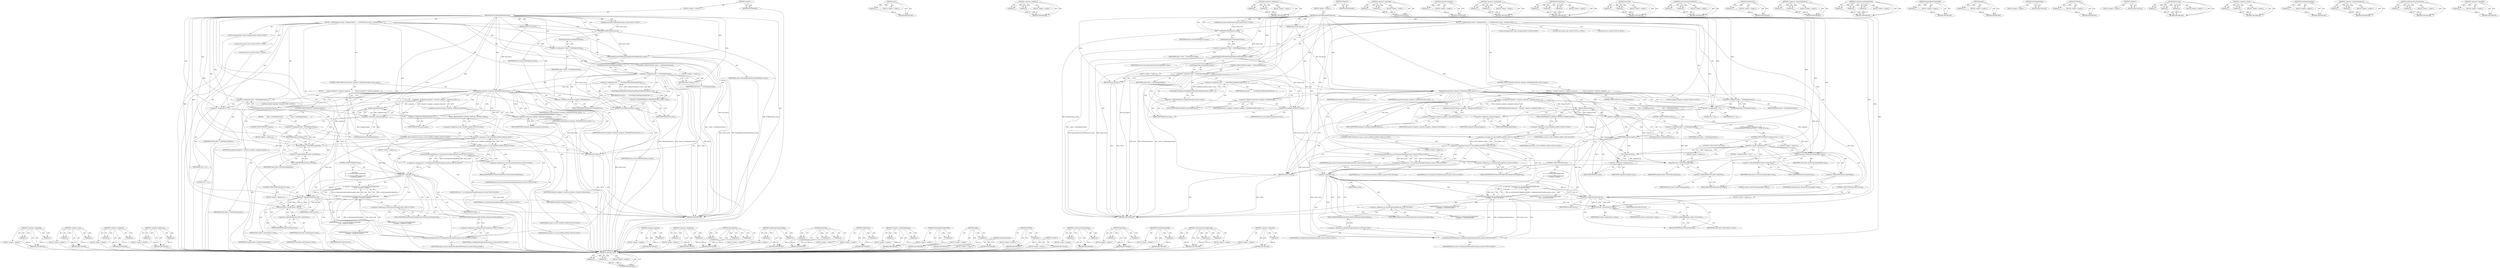 digraph "&lt;operator&gt;.logicalNot" {
vulnerable_231 [label=<(METHOD,&lt;operator&gt;.logicalAnd)>];
vulnerable_232 [label=<(PARAM,p1)>];
vulnerable_233 [label=<(PARAM,p2)>];
vulnerable_234 [label=<(BLOCK,&lt;empty&gt;,&lt;empty&gt;)>];
vulnerable_235 [label=<(METHOD_RETURN,ANY)>];
vulnerable_210 [label=<(METHOD,&lt;operator&gt;.and)>];
vulnerable_211 [label=<(PARAM,p1)>];
vulnerable_212 [label=<(PARAM,p2)>];
vulnerable_213 [label=<(BLOCK,&lt;empty&gt;,&lt;empty&gt;)>];
vulnerable_214 [label=<(METHOD_RETURN,ANY)>];
vulnerable_164 [label=<(METHOD,&lt;operator&gt;.notEquals)>];
vulnerable_165 [label=<(PARAM,p1)>];
vulnerable_166 [label=<(PARAM,p2)>];
vulnerable_167 [label=<(BLOCK,&lt;empty&gt;,&lt;empty&gt;)>];
vulnerable_168 [label=<(METHOD_RETURN,ANY)>];
vulnerable_188 [label=<(METHOD,&lt;operator&gt;.fieldAccess)>];
vulnerable_189 [label=<(PARAM,p1)>];
vulnerable_190 [label=<(PARAM,p2)>];
vulnerable_191 [label=<(BLOCK,&lt;empty&gt;,&lt;empty&gt;)>];
vulnerable_192 [label=<(METHOD_RETURN,ANY)>];
vulnerable_6 [label=<(METHOD,&lt;global&gt;)<SUB>1</SUB>>];
vulnerable_7 [label=<(BLOCK,&lt;empty&gt;,&lt;empty&gt;)<SUB>1</SUB>>];
vulnerable_8 [label=<(METHOD,ProcessUnfilteredKeyPressEvent)<SUB>1</SUB>>];
vulnerable_9 [label="<(PARAM,const base::NativeEvent&amp; native_event)<SUB>2</SUB>>"];
vulnerable_10 [label=<(PARAM,guint32 ibus_keyval)<SUB>3</SUB>>];
vulnerable_11 [label=<(BLOCK,{
  DCHECK(native_event);

  TextInputClient* c...,{
  DCHECK(native_event);

  TextInputClient* c...)<SUB>3</SUB>>];
vulnerable_12 [label=<(DCHECK,DCHECK(native_event))<SUB>4</SUB>>];
vulnerable_13 [label=<(IDENTIFIER,native_event,DCHECK(native_event))<SUB>4</SUB>>];
vulnerable_14 [label="<(LOCAL,TextInputClient* client: TextInputClient*)<SUB>6</SUB>>"];
vulnerable_15 [label=<(&lt;operator&gt;.assignment,* client = GetTextInputClient())<SUB>6</SUB>>];
vulnerable_16 [label=<(IDENTIFIER,client,* client = GetTextInputClient())<SUB>6</SUB>>];
vulnerable_17 [label=<(GetTextInputClient,GetTextInputClient())<SUB>6</SUB>>];
vulnerable_18 [label=<(DispatchKeyEventPostIME,DispatchKeyEventPostIME(native_event))<SUB>7</SUB>>];
vulnerable_19 [label=<(IDENTIFIER,native_event,DispatchKeyEventPostIME(native_event))<SUB>7</SUB>>];
vulnerable_20 [label=<(CONTROL_STRUCTURE,IF,if (client != GetTextInputClient()))<SUB>9</SUB>>];
vulnerable_21 [label=<(&lt;operator&gt;.notEquals,client != GetTextInputClient())<SUB>9</SUB>>];
vulnerable_22 [label=<(IDENTIFIER,client,client != GetTextInputClient())<SUB>9</SUB>>];
vulnerable_23 [label=<(GetTextInputClient,GetTextInputClient())<SUB>9</SUB>>];
vulnerable_24 [label=<(BLOCK,&lt;empty&gt;,&lt;empty&gt;)<SUB>10</SUB>>];
vulnerable_25 [label=<(RETURN,return;,return;)<SUB>10</SUB>>];
vulnerable_26 [label="<(LOCAL,const uint32 state: uint32)<SUB>12</SUB>>"];
vulnerable_27 [label=<(&lt;operator&gt;.assignment,state =
      EventFlagsFromXFlags(GetKeyEvent(...)<SUB>12</SUB>>];
vulnerable_28 [label=<(IDENTIFIER,state,state =
      EventFlagsFromXFlags(GetKeyEvent(...)<SUB>12</SUB>>];
vulnerable_29 [label=<(EventFlagsFromXFlags,EventFlagsFromXFlags(GetKeyEvent(native_event)-...)<SUB>13</SUB>>];
vulnerable_30 [label=<(&lt;operator&gt;.indirectFieldAccess,GetKeyEvent(native_event)-&gt;state)<SUB>13</SUB>>];
vulnerable_31 [label=<(GetKeyEvent,GetKeyEvent(native_event))<SUB>13</SUB>>];
vulnerable_32 [label=<(IDENTIFIER,native_event,GetKeyEvent(native_event))<SUB>13</SUB>>];
vulnerable_33 [label=<(FIELD_IDENTIFIER,state,state)<SUB>13</SUB>>];
vulnerable_34 [label=<(CONTROL_STRUCTURE,IF,if (character_composer_.FilterKeyPress(ibus_keyval, state)))<SUB>15</SUB>>];
vulnerable_35 [label=<(FilterKeyPress,character_composer_.FilterKeyPress(ibus_keyval,...)<SUB>15</SUB>>];
vulnerable_36 [label=<(&lt;operator&gt;.fieldAccess,character_composer_.FilterKeyPress)<SUB>15</SUB>>];
vulnerable_37 [label=<(IDENTIFIER,character_composer_,character_composer_.FilterKeyPress(ibus_keyval,...)<SUB>15</SUB>>];
vulnerable_38 [label=<(FIELD_IDENTIFIER,FilterKeyPress,FilterKeyPress)<SUB>15</SUB>>];
vulnerable_39 [label=<(IDENTIFIER,ibus_keyval,character_composer_.FilterKeyPress(ibus_keyval,...)<SUB>15</SUB>>];
vulnerable_40 [label=<(IDENTIFIER,state,character_composer_.FilterKeyPress(ibus_keyval,...)<SUB>15</SUB>>];
vulnerable_41 [label=<(BLOCK,{
     string16 composed = character_composer_....,{
     string16 composed = character_composer_....)<SUB>15</SUB>>];
vulnerable_42 [label="<(LOCAL,string16 composed: string16)<SUB>16</SUB>>"];
vulnerable_43 [label=<(&lt;operator&gt;.assignment,composed = character_composer_.composed_charact...)<SUB>16</SUB>>];
vulnerable_44 [label=<(IDENTIFIER,composed,composed = character_composer_.composed_charact...)<SUB>16</SUB>>];
vulnerable_45 [label=<(composed_character,character_composer_.composed_character())<SUB>16</SUB>>];
vulnerable_46 [label=<(&lt;operator&gt;.fieldAccess,character_composer_.composed_character)<SUB>16</SUB>>];
vulnerable_47 [label=<(IDENTIFIER,character_composer_,character_composer_.composed_character())<SUB>16</SUB>>];
vulnerable_48 [label=<(FIELD_IDENTIFIER,composed_character,composed_character)<SUB>16</SUB>>];
vulnerable_49 [label=<(CONTROL_STRUCTURE,IF,if (!composed.empty()))<SUB>17</SUB>>];
vulnerable_50 [label=<(&lt;operator&gt;.logicalNot,!composed.empty())<SUB>17</SUB>>];
vulnerable_51 [label=<(empty,composed.empty())<SUB>17</SUB>>];
vulnerable_52 [label=<(&lt;operator&gt;.fieldAccess,composed.empty)<SUB>17</SUB>>];
vulnerable_53 [label=<(IDENTIFIER,composed,composed.empty())<SUB>17</SUB>>];
vulnerable_54 [label=<(FIELD_IDENTIFIER,empty,empty)<SUB>17</SUB>>];
vulnerable_55 [label=<(BLOCK,{
       client = GetTextInputClient();
      i...,{
       client = GetTextInputClient();
      i...)<SUB>17</SUB>>];
vulnerable_56 [label=<(&lt;operator&gt;.assignment,client = GetTextInputClient())<SUB>18</SUB>>];
vulnerable_57 [label=<(IDENTIFIER,client,client = GetTextInputClient())<SUB>18</SUB>>];
vulnerable_58 [label=<(GetTextInputClient,GetTextInputClient())<SUB>18</SUB>>];
vulnerable_59 [label=<(CONTROL_STRUCTURE,IF,if (client))<SUB>19</SUB>>];
vulnerable_60 [label=<(IDENTIFIER,client,if (client))<SUB>19</SUB>>];
vulnerable_61 [label=<(BLOCK,&lt;empty&gt;,&lt;empty&gt;)<SUB>20</SUB>>];
vulnerable_62 [label=<(InsertText,client-&gt;InsertText(composed))<SUB>20</SUB>>];
vulnerable_63 [label=<(&lt;operator&gt;.indirectFieldAccess,client-&gt;InsertText)<SUB>20</SUB>>];
vulnerable_64 [label=<(IDENTIFIER,client,client-&gt;InsertText(composed))<SUB>20</SUB>>];
vulnerable_65 [label=<(FIELD_IDENTIFIER,InsertText,InsertText)<SUB>20</SUB>>];
vulnerable_66 [label=<(IDENTIFIER,composed,client-&gt;InsertText(composed))<SUB>20</SUB>>];
vulnerable_67 [label=<(RETURN,return;,return;)<SUB>22</SUB>>];
vulnerable_68 [label=<(&lt;operator&gt;.assignment,client = GetTextInputClient())<SUB>25</SUB>>];
vulnerable_69 [label=<(IDENTIFIER,client,client = GetTextInputClient())<SUB>25</SUB>>];
vulnerable_70 [label=<(GetTextInputClient,GetTextInputClient())<SUB>25</SUB>>];
vulnerable_71 [label="<(LOCAL,uint16 ch: uint16)<SUB>27</SUB>>"];
vulnerable_72 [label=<(&lt;operator&gt;.assignment,ch = 0)<SUB>27</SUB>>];
vulnerable_73 [label=<(IDENTIFIER,ch,ch = 0)<SUB>27</SUB>>];
vulnerable_74 [label=<(LITERAL,0,ch = 0)<SUB>27</SUB>>];
vulnerable_75 [label="<(CONTROL_STRUCTURE,IF,if (!(state &amp; ui::EF_CONTROL_DOWN)))<SUB>28</SUB>>"];
vulnerable_76 [label="<(&lt;operator&gt;.logicalNot,!(state &amp; ui::EF_CONTROL_DOWN))<SUB>28</SUB>>"];
vulnerable_77 [label="<(&lt;operator&gt;.and,state &amp; ui::EF_CONTROL_DOWN)<SUB>28</SUB>>"];
vulnerable_78 [label="<(IDENTIFIER,state,state &amp; ui::EF_CONTROL_DOWN)<SUB>28</SUB>>"];
vulnerable_79 [label="<(&lt;operator&gt;.fieldAccess,ui::EF_CONTROL_DOWN)<SUB>28</SUB>>"];
vulnerable_80 [label="<(IDENTIFIER,ui,state &amp; ui::EF_CONTROL_DOWN)<SUB>28</SUB>>"];
vulnerable_81 [label=<(FIELD_IDENTIFIER,EF_CONTROL_DOWN,EF_CONTROL_DOWN)<SUB>28</SUB>>];
vulnerable_82 [label=<(BLOCK,&lt;empty&gt;,&lt;empty&gt;)<SUB>29</SUB>>];
vulnerable_83 [label="<(&lt;operator&gt;.assignment,ch = ui::GetCharacterFromXEvent(native_event))<SUB>29</SUB>>"];
vulnerable_84 [label="<(IDENTIFIER,ch,ch = ui::GetCharacterFromXEvent(native_event))<SUB>29</SUB>>"];
vulnerable_85 [label="<(ui.GetCharacterFromXEvent,ui::GetCharacterFromXEvent(native_event))<SUB>29</SUB>>"];
vulnerable_86 [label="<(&lt;operator&gt;.fieldAccess,ui::GetCharacterFromXEvent)<SUB>29</SUB>>"];
vulnerable_87 [label="<(IDENTIFIER,ui,ui::GetCharacterFromXEvent(native_event))<SUB>29</SUB>>"];
vulnerable_88 [label=<(FIELD_IDENTIFIER,GetCharacterFromXEvent,GetCharacterFromXEvent)<SUB>29</SUB>>];
vulnerable_89 [label="<(IDENTIFIER,native_event,ui::GetCharacterFromXEvent(native_event))<SUB>29</SUB>>"];
vulnerable_90 [label=<(CONTROL_STRUCTURE,IF,if (!ch))<SUB>30</SUB>>];
vulnerable_91 [label=<(&lt;operator&gt;.logicalNot,!ch)<SUB>30</SUB>>];
vulnerable_92 [label=<(IDENTIFIER,ch,!ch)<SUB>30</SUB>>];
vulnerable_93 [label="<(BLOCK,{
    ch = ui::GetCharacterFromKeyCode(
       ...,{
    ch = ui::GetCharacterFromKeyCode(
       ...)<SUB>30</SUB>>"];
vulnerable_94 [label="<(&lt;operator&gt;.assignment,ch = ui::GetCharacterFromKeyCode(
        ui::K...)<SUB>31</SUB>>"];
vulnerable_95 [label="<(IDENTIFIER,ch,ch = ui::GetCharacterFromKeyCode(
        ui::K...)<SUB>31</SUB>>"];
vulnerable_96 [label="<(ui.GetCharacterFromKeyCode,ui::GetCharacterFromKeyCode(
        ui::Keyboa...)<SUB>31</SUB>>"];
vulnerable_97 [label="<(&lt;operator&gt;.fieldAccess,ui::GetCharacterFromKeyCode)<SUB>31</SUB>>"];
vulnerable_98 [label="<(IDENTIFIER,ui,ui::GetCharacterFromKeyCode(
        ui::Keyboa...)<SUB>31</SUB>>"];
vulnerable_99 [label=<(FIELD_IDENTIFIER,GetCharacterFromKeyCode,GetCharacterFromKeyCode)<SUB>31</SUB>>];
vulnerable_100 [label="<(ui.KeyboardCodeFromNative,ui::KeyboardCodeFromNative(native_event))<SUB>32</SUB>>"];
vulnerable_101 [label="<(&lt;operator&gt;.fieldAccess,ui::KeyboardCodeFromNative)<SUB>32</SUB>>"];
vulnerable_102 [label="<(IDENTIFIER,ui,ui::KeyboardCodeFromNative(native_event))<SUB>32</SUB>>"];
vulnerable_103 [label=<(FIELD_IDENTIFIER,KeyboardCodeFromNative,KeyboardCodeFromNative)<SUB>32</SUB>>];
vulnerable_104 [label="<(IDENTIFIER,native_event,ui::KeyboardCodeFromNative(native_event))<SUB>32</SUB>>"];
vulnerable_105 [label="<(IDENTIFIER,state,ui::GetCharacterFromKeyCode(
        ui::Keyboa...)<SUB>32</SUB>>"];
vulnerable_106 [label=<(CONTROL_STRUCTURE,IF,if (client &amp;&amp; ch))<SUB>35</SUB>>];
vulnerable_107 [label=<(&lt;operator&gt;.logicalAnd,client &amp;&amp; ch)<SUB>35</SUB>>];
vulnerable_108 [label=<(IDENTIFIER,client,client &amp;&amp; ch)<SUB>35</SUB>>];
vulnerable_109 [label=<(IDENTIFIER,ch,client &amp;&amp; ch)<SUB>35</SUB>>];
vulnerable_110 [label=<(BLOCK,&lt;empty&gt;,&lt;empty&gt;)<SUB>36</SUB>>];
vulnerable_111 [label=<(InsertChar,client-&gt;InsertChar(ch, state))<SUB>36</SUB>>];
vulnerable_112 [label=<(&lt;operator&gt;.indirectFieldAccess,client-&gt;InsertChar)<SUB>36</SUB>>];
vulnerable_113 [label=<(IDENTIFIER,client,client-&gt;InsertChar(ch, state))<SUB>36</SUB>>];
vulnerable_114 [label=<(FIELD_IDENTIFIER,InsertChar,InsertChar)<SUB>36</SUB>>];
vulnerable_115 [label=<(IDENTIFIER,ch,client-&gt;InsertChar(ch, state))<SUB>36</SUB>>];
vulnerable_116 [label=<(IDENTIFIER,state,client-&gt;InsertChar(ch, state))<SUB>36</SUB>>];
vulnerable_117 [label=<(METHOD_RETURN,void)<SUB>1</SUB>>];
vulnerable_119 [label=<(METHOD_RETURN,ANY)<SUB>1</SUB>>];
vulnerable_193 [label=<(METHOD,composed_character)>];
vulnerable_194 [label=<(PARAM,p1)>];
vulnerable_195 [label=<(BLOCK,&lt;empty&gt;,&lt;empty&gt;)>];
vulnerable_196 [label=<(METHOD_RETURN,ANY)>];
vulnerable_152 [label=<(METHOD,&lt;operator&gt;.assignment)>];
vulnerable_153 [label=<(PARAM,p1)>];
vulnerable_154 [label=<(PARAM,p2)>];
vulnerable_155 [label=<(BLOCK,&lt;empty&gt;,&lt;empty&gt;)>];
vulnerable_156 [label=<(METHOD_RETURN,ANY)>];
vulnerable_182 [label=<(METHOD,FilterKeyPress)>];
vulnerable_183 [label=<(PARAM,p1)>];
vulnerable_184 [label=<(PARAM,p2)>];
vulnerable_185 [label=<(PARAM,p3)>];
vulnerable_186 [label=<(BLOCK,&lt;empty&gt;,&lt;empty&gt;)>];
vulnerable_187 [label=<(METHOD_RETURN,ANY)>];
vulnerable_226 [label=<(METHOD,ui.KeyboardCodeFromNative)>];
vulnerable_227 [label=<(PARAM,p1)>];
vulnerable_228 [label=<(PARAM,p2)>];
vulnerable_229 [label=<(BLOCK,&lt;empty&gt;,&lt;empty&gt;)>];
vulnerable_230 [label=<(METHOD_RETURN,ANY)>];
vulnerable_236 [label=<(METHOD,InsertChar)>];
vulnerable_237 [label=<(PARAM,p1)>];
vulnerable_238 [label=<(PARAM,p2)>];
vulnerable_239 [label=<(PARAM,p3)>];
vulnerable_240 [label=<(BLOCK,&lt;empty&gt;,&lt;empty&gt;)>];
vulnerable_241 [label=<(METHOD_RETURN,ANY)>];
vulnerable_178 [label=<(METHOD,GetKeyEvent)>];
vulnerable_179 [label=<(PARAM,p1)>];
vulnerable_180 [label=<(BLOCK,&lt;empty&gt;,&lt;empty&gt;)>];
vulnerable_181 [label=<(METHOD_RETURN,ANY)>];
vulnerable_173 [label=<(METHOD,&lt;operator&gt;.indirectFieldAccess)>];
vulnerable_174 [label=<(PARAM,p1)>];
vulnerable_175 [label=<(PARAM,p2)>];
vulnerable_176 [label=<(BLOCK,&lt;empty&gt;,&lt;empty&gt;)>];
vulnerable_177 [label=<(METHOD_RETURN,ANY)>];
vulnerable_160 [label=<(METHOD,DispatchKeyEventPostIME)>];
vulnerable_161 [label=<(PARAM,p1)>];
vulnerable_162 [label=<(BLOCK,&lt;empty&gt;,&lt;empty&gt;)>];
vulnerable_163 [label=<(METHOD_RETURN,ANY)>];
vulnerable_201 [label=<(METHOD,empty)>];
vulnerable_202 [label=<(PARAM,p1)>];
vulnerable_203 [label=<(BLOCK,&lt;empty&gt;,&lt;empty&gt;)>];
vulnerable_204 [label=<(METHOD_RETURN,ANY)>];
vulnerable_157 [label=<(METHOD,GetTextInputClient)>];
vulnerable_158 [label=<(BLOCK,&lt;empty&gt;,&lt;empty&gt;)>];
vulnerable_159 [label=<(METHOD_RETURN,ANY)>];
vulnerable_148 [label=<(METHOD,DCHECK)>];
vulnerable_149 [label=<(PARAM,p1)>];
vulnerable_150 [label=<(BLOCK,&lt;empty&gt;,&lt;empty&gt;)>];
vulnerable_151 [label=<(METHOD_RETURN,ANY)>];
vulnerable_142 [label=<(METHOD,&lt;global&gt;)<SUB>1</SUB>>];
vulnerable_143 [label=<(BLOCK,&lt;empty&gt;,&lt;empty&gt;)>];
vulnerable_144 [label=<(METHOD_RETURN,ANY)>];
vulnerable_215 [label=<(METHOD,ui.GetCharacterFromXEvent)>];
vulnerable_216 [label=<(PARAM,p1)>];
vulnerable_217 [label=<(PARAM,p2)>];
vulnerable_218 [label=<(BLOCK,&lt;empty&gt;,&lt;empty&gt;)>];
vulnerable_219 [label=<(METHOD_RETURN,ANY)>];
vulnerable_205 [label=<(METHOD,InsertText)>];
vulnerable_206 [label=<(PARAM,p1)>];
vulnerable_207 [label=<(PARAM,p2)>];
vulnerable_208 [label=<(BLOCK,&lt;empty&gt;,&lt;empty&gt;)>];
vulnerable_209 [label=<(METHOD_RETURN,ANY)>];
vulnerable_169 [label=<(METHOD,EventFlagsFromXFlags)>];
vulnerable_170 [label=<(PARAM,p1)>];
vulnerable_171 [label=<(BLOCK,&lt;empty&gt;,&lt;empty&gt;)>];
vulnerable_172 [label=<(METHOD_RETURN,ANY)>];
vulnerable_220 [label=<(METHOD,ui.GetCharacterFromKeyCode)>];
vulnerable_221 [label=<(PARAM,p1)>];
vulnerable_222 [label=<(PARAM,p2)>];
vulnerable_223 [label=<(PARAM,p3)>];
vulnerable_224 [label=<(BLOCK,&lt;empty&gt;,&lt;empty&gt;)>];
vulnerable_225 [label=<(METHOD_RETURN,ANY)>];
vulnerable_197 [label=<(METHOD,&lt;operator&gt;.logicalNot)>];
vulnerable_198 [label=<(PARAM,p1)>];
vulnerable_199 [label=<(BLOCK,&lt;empty&gt;,&lt;empty&gt;)>];
vulnerable_200 [label=<(METHOD_RETURN,ANY)>];
fixed_248 [label=<(METHOD,&lt;operator&gt;.and)>];
fixed_249 [label=<(PARAM,p1)>];
fixed_250 [label=<(PARAM,p2)>];
fixed_251 [label=<(BLOCK,&lt;empty&gt;,&lt;empty&gt;)>];
fixed_252 [label=<(METHOD_RETURN,ANY)>];
fixed_228 [label=<(METHOD,size)>];
fixed_229 [label=<(PARAM,p1)>];
fixed_230 [label=<(BLOCK,&lt;empty&gt;,&lt;empty&gt;)>];
fixed_231 [label=<(METHOD_RETURN,ANY)>];
fixed_182 [label=<(METHOD,&lt;operator&gt;.notEquals)>];
fixed_183 [label=<(PARAM,p1)>];
fixed_184 [label=<(PARAM,p2)>];
fixed_185 [label=<(BLOCK,&lt;empty&gt;,&lt;empty&gt;)>];
fixed_186 [label=<(METHOD_RETURN,ANY)>];
fixed_206 [label=<(METHOD,&lt;operator&gt;.fieldAccess)>];
fixed_207 [label=<(PARAM,p1)>];
fixed_208 [label=<(PARAM,p2)>];
fixed_209 [label=<(BLOCK,&lt;empty&gt;,&lt;empty&gt;)>];
fixed_210 [label=<(METHOD_RETURN,ANY)>];
fixed_6 [label=<(METHOD,&lt;global&gt;)<SUB>1</SUB>>];
fixed_7 [label=<(BLOCK,&lt;empty&gt;,&lt;empty&gt;)<SUB>1</SUB>>];
fixed_8 [label=<(METHOD,ProcessUnfilteredKeyPressEvent)<SUB>1</SUB>>];
fixed_9 [label="<(PARAM,const base::NativeEvent&amp; native_event)<SUB>2</SUB>>"];
fixed_10 [label=<(PARAM,guint32 ibus_keyval)<SUB>3</SUB>>];
fixed_11 [label=<(BLOCK,{
  DCHECK(native_event);

  TextInputClient* c...,{
  DCHECK(native_event);

  TextInputClient* c...)<SUB>3</SUB>>];
fixed_12 [label=<(DCHECK,DCHECK(native_event))<SUB>4</SUB>>];
fixed_13 [label=<(IDENTIFIER,native_event,DCHECK(native_event))<SUB>4</SUB>>];
fixed_14 [label="<(LOCAL,TextInputClient* client: TextInputClient*)<SUB>6</SUB>>"];
fixed_15 [label=<(&lt;operator&gt;.assignment,* client = GetTextInputClient())<SUB>6</SUB>>];
fixed_16 [label=<(IDENTIFIER,client,* client = GetTextInputClient())<SUB>6</SUB>>];
fixed_17 [label=<(GetTextInputClient,GetTextInputClient())<SUB>6</SUB>>];
fixed_18 [label=<(DispatchKeyEventPostIME,DispatchKeyEventPostIME(native_event))<SUB>7</SUB>>];
fixed_19 [label=<(IDENTIFIER,native_event,DispatchKeyEventPostIME(native_event))<SUB>7</SUB>>];
fixed_20 [label=<(CONTROL_STRUCTURE,IF,if (client != GetTextInputClient()))<SUB>9</SUB>>];
fixed_21 [label=<(&lt;operator&gt;.notEquals,client != GetTextInputClient())<SUB>9</SUB>>];
fixed_22 [label=<(IDENTIFIER,client,client != GetTextInputClient())<SUB>9</SUB>>];
fixed_23 [label=<(GetTextInputClient,GetTextInputClient())<SUB>9</SUB>>];
fixed_24 [label=<(BLOCK,&lt;empty&gt;,&lt;empty&gt;)<SUB>10</SUB>>];
fixed_25 [label=<(RETURN,return;,return;)<SUB>10</SUB>>];
fixed_26 [label="<(LOCAL,const uint32 state: uint32)<SUB>12</SUB>>"];
fixed_27 [label=<(&lt;operator&gt;.assignment,state =
      EventFlagsFromXFlags(GetKeyEvent(...)<SUB>12</SUB>>];
fixed_28 [label=<(IDENTIFIER,state,state =
      EventFlagsFromXFlags(GetKeyEvent(...)<SUB>12</SUB>>];
fixed_29 [label=<(EventFlagsFromXFlags,EventFlagsFromXFlags(GetKeyEvent(native_event)-...)<SUB>13</SUB>>];
fixed_30 [label=<(&lt;operator&gt;.indirectFieldAccess,GetKeyEvent(native_event)-&gt;state)<SUB>13</SUB>>];
fixed_31 [label=<(GetKeyEvent,GetKeyEvent(native_event))<SUB>13</SUB>>];
fixed_32 [label=<(IDENTIFIER,native_event,GetKeyEvent(native_event))<SUB>13</SUB>>];
fixed_33 [label=<(FIELD_IDENTIFIER,state,state)<SUB>13</SUB>>];
fixed_34 [label=<(CONTROL_STRUCTURE,IF,if (character_composer_.FilterKeyPress(ibus_keyval, state)))<SUB>15</SUB>>];
fixed_35 [label=<(FilterKeyPress,character_composer_.FilterKeyPress(ibus_keyval,...)<SUB>15</SUB>>];
fixed_36 [label=<(&lt;operator&gt;.fieldAccess,character_composer_.FilterKeyPress)<SUB>15</SUB>>];
fixed_37 [label=<(IDENTIFIER,character_composer_,character_composer_.FilterKeyPress(ibus_keyval,...)<SUB>15</SUB>>];
fixed_38 [label=<(FIELD_IDENTIFIER,FilterKeyPress,FilterKeyPress)<SUB>15</SUB>>];
fixed_39 [label=<(IDENTIFIER,ibus_keyval,character_composer_.FilterKeyPress(ibus_keyval,...)<SUB>15</SUB>>];
fixed_40 [label=<(IDENTIFIER,state,character_composer_.FilterKeyPress(ibus_keyval,...)<SUB>15</SUB>>];
fixed_41 [label=<(BLOCK,{
     string16 composed = character_composer_....,{
     string16 composed = character_composer_....)<SUB>15</SUB>>];
fixed_42 [label="<(LOCAL,string16 composed: string16)<SUB>16</SUB>>"];
fixed_43 [label=<(&lt;operator&gt;.assignment,composed = character_composer_.composed_charact...)<SUB>16</SUB>>];
fixed_44 [label=<(IDENTIFIER,composed,composed = character_composer_.composed_charact...)<SUB>16</SUB>>];
fixed_45 [label=<(composed_character,character_composer_.composed_character())<SUB>16</SUB>>];
fixed_46 [label=<(&lt;operator&gt;.fieldAccess,character_composer_.composed_character)<SUB>16</SUB>>];
fixed_47 [label=<(IDENTIFIER,character_composer_,character_composer_.composed_character())<SUB>16</SUB>>];
fixed_48 [label=<(FIELD_IDENTIFIER,composed_character,composed_character)<SUB>16</SUB>>];
fixed_49 [label=<(CONTROL_STRUCTURE,IF,if (!composed.empty()))<SUB>17</SUB>>];
fixed_50 [label=<(&lt;operator&gt;.logicalNot,!composed.empty())<SUB>17</SUB>>];
fixed_51 [label=<(empty,composed.empty())<SUB>17</SUB>>];
fixed_52 [label=<(&lt;operator&gt;.fieldAccess,composed.empty)<SUB>17</SUB>>];
fixed_53 [label=<(IDENTIFIER,composed,composed.empty())<SUB>17</SUB>>];
fixed_54 [label=<(FIELD_IDENTIFIER,empty,empty)<SUB>17</SUB>>];
fixed_55 [label=<(BLOCK,{
       client = GetTextInputClient();
      i...,{
       client = GetTextInputClient();
      i...)<SUB>17</SUB>>];
fixed_56 [label=<(&lt;operator&gt;.assignment,client = GetTextInputClient())<SUB>18</SUB>>];
fixed_57 [label=<(IDENTIFIER,client,client = GetTextInputClient())<SUB>18</SUB>>];
fixed_58 [label=<(GetTextInputClient,GetTextInputClient())<SUB>18</SUB>>];
fixed_59 [label=<(CONTROL_STRUCTURE,IF,if (client))<SUB>19</SUB>>];
fixed_60 [label=<(IDENTIFIER,client,if (client))<SUB>19</SUB>>];
fixed_61 [label="<(BLOCK,{
        // TODO(hashimoto): Send correct DOM ...,{
        // TODO(hashimoto): Send correct DOM ...)<SUB>19</SUB>>"];
fixed_62 [label=<(CONTROL_STRUCTURE,IF,if (composed.size() == 1))<SUB>23</SUB>>];
fixed_63 [label=<(&lt;operator&gt;.equals,composed.size() == 1)<SUB>23</SUB>>];
fixed_64 [label=<(size,composed.size())<SUB>23</SUB>>];
fixed_65 [label=<(&lt;operator&gt;.fieldAccess,composed.size)<SUB>23</SUB>>];
fixed_66 [label=<(IDENTIFIER,composed,composed.size())<SUB>23</SUB>>];
fixed_67 [label=<(FIELD_IDENTIFIER,size,size)<SUB>23</SUB>>];
fixed_68 [label=<(LITERAL,1,composed.size() == 1)<SUB>23</SUB>>];
fixed_69 [label=<(BLOCK,&lt;empty&gt;,&lt;empty&gt;)<SUB>24</SUB>>];
fixed_70 [label=<(InsertChar,client-&gt;InsertChar(composed[0], state))<SUB>24</SUB>>];
fixed_71 [label=<(&lt;operator&gt;.indirectFieldAccess,client-&gt;InsertChar)<SUB>24</SUB>>];
fixed_72 [label=<(IDENTIFIER,client,client-&gt;InsertChar(composed[0], state))<SUB>24</SUB>>];
fixed_73 [label=<(FIELD_IDENTIFIER,InsertChar,InsertChar)<SUB>24</SUB>>];
fixed_74 [label=<(&lt;operator&gt;.indirectIndexAccess,composed[0])<SUB>24</SUB>>];
fixed_75 [label=<(IDENTIFIER,composed,client-&gt;InsertChar(composed[0], state))<SUB>24</SUB>>];
fixed_76 [label=<(LITERAL,0,client-&gt;InsertChar(composed[0], state))<SUB>24</SUB>>];
fixed_77 [label=<(IDENTIFIER,state,client-&gt;InsertChar(composed[0], state))<SUB>24</SUB>>];
fixed_78 [label=<(CONTROL_STRUCTURE,ELSE,else)<SUB>26</SUB>>];
fixed_79 [label=<(BLOCK,&lt;empty&gt;,&lt;empty&gt;)<SUB>26</SUB>>];
fixed_80 [label=<(InsertText,client-&gt;InsertText(composed))<SUB>26</SUB>>];
fixed_81 [label=<(&lt;operator&gt;.indirectFieldAccess,client-&gt;InsertText)<SUB>26</SUB>>];
fixed_82 [label=<(IDENTIFIER,client,client-&gt;InsertText(composed))<SUB>26</SUB>>];
fixed_83 [label=<(FIELD_IDENTIFIER,InsertText,InsertText)<SUB>26</SUB>>];
fixed_84 [label=<(IDENTIFIER,composed,client-&gt;InsertText(composed))<SUB>26</SUB>>];
fixed_85 [label=<(RETURN,return;,return;)<SUB>29</SUB>>];
fixed_86 [label=<(&lt;operator&gt;.assignment,client = GetTextInputClient())<SUB>32</SUB>>];
fixed_87 [label=<(IDENTIFIER,client,client = GetTextInputClient())<SUB>32</SUB>>];
fixed_88 [label=<(GetTextInputClient,GetTextInputClient())<SUB>32</SUB>>];
fixed_89 [label="<(LOCAL,uint16 ch: uint16)<SUB>34</SUB>>"];
fixed_90 [label=<(&lt;operator&gt;.assignment,ch = 0)<SUB>34</SUB>>];
fixed_91 [label=<(IDENTIFIER,ch,ch = 0)<SUB>34</SUB>>];
fixed_92 [label=<(LITERAL,0,ch = 0)<SUB>34</SUB>>];
fixed_93 [label="<(CONTROL_STRUCTURE,IF,if (!(state &amp; ui::EF_CONTROL_DOWN)))<SUB>35</SUB>>"];
fixed_94 [label="<(&lt;operator&gt;.logicalNot,!(state &amp; ui::EF_CONTROL_DOWN))<SUB>35</SUB>>"];
fixed_95 [label="<(&lt;operator&gt;.and,state &amp; ui::EF_CONTROL_DOWN)<SUB>35</SUB>>"];
fixed_96 [label="<(IDENTIFIER,state,state &amp; ui::EF_CONTROL_DOWN)<SUB>35</SUB>>"];
fixed_97 [label="<(&lt;operator&gt;.fieldAccess,ui::EF_CONTROL_DOWN)<SUB>35</SUB>>"];
fixed_98 [label="<(IDENTIFIER,ui,state &amp; ui::EF_CONTROL_DOWN)<SUB>35</SUB>>"];
fixed_99 [label=<(FIELD_IDENTIFIER,EF_CONTROL_DOWN,EF_CONTROL_DOWN)<SUB>35</SUB>>];
fixed_100 [label=<(BLOCK,&lt;empty&gt;,&lt;empty&gt;)<SUB>36</SUB>>];
fixed_101 [label="<(&lt;operator&gt;.assignment,ch = ui::GetCharacterFromXEvent(native_event))<SUB>36</SUB>>"];
fixed_102 [label="<(IDENTIFIER,ch,ch = ui::GetCharacterFromXEvent(native_event))<SUB>36</SUB>>"];
fixed_103 [label="<(ui.GetCharacterFromXEvent,ui::GetCharacterFromXEvent(native_event))<SUB>36</SUB>>"];
fixed_104 [label="<(&lt;operator&gt;.fieldAccess,ui::GetCharacterFromXEvent)<SUB>36</SUB>>"];
fixed_105 [label="<(IDENTIFIER,ui,ui::GetCharacterFromXEvent(native_event))<SUB>36</SUB>>"];
fixed_106 [label=<(FIELD_IDENTIFIER,GetCharacterFromXEvent,GetCharacterFromXEvent)<SUB>36</SUB>>];
fixed_107 [label="<(IDENTIFIER,native_event,ui::GetCharacterFromXEvent(native_event))<SUB>36</SUB>>"];
fixed_108 [label=<(CONTROL_STRUCTURE,IF,if (!ch))<SUB>37</SUB>>];
fixed_109 [label=<(&lt;operator&gt;.logicalNot,!ch)<SUB>37</SUB>>];
fixed_110 [label=<(IDENTIFIER,ch,!ch)<SUB>37</SUB>>];
fixed_111 [label="<(BLOCK,{
    ch = ui::GetCharacterFromKeyCode(
       ...,{
    ch = ui::GetCharacterFromKeyCode(
       ...)<SUB>37</SUB>>"];
fixed_112 [label="<(&lt;operator&gt;.assignment,ch = ui::GetCharacterFromKeyCode(
        ui::K...)<SUB>38</SUB>>"];
fixed_113 [label="<(IDENTIFIER,ch,ch = ui::GetCharacterFromKeyCode(
        ui::K...)<SUB>38</SUB>>"];
fixed_114 [label="<(ui.GetCharacterFromKeyCode,ui::GetCharacterFromKeyCode(
        ui::Keyboa...)<SUB>38</SUB>>"];
fixed_115 [label="<(&lt;operator&gt;.fieldAccess,ui::GetCharacterFromKeyCode)<SUB>38</SUB>>"];
fixed_116 [label="<(IDENTIFIER,ui,ui::GetCharacterFromKeyCode(
        ui::Keyboa...)<SUB>38</SUB>>"];
fixed_117 [label=<(FIELD_IDENTIFIER,GetCharacterFromKeyCode,GetCharacterFromKeyCode)<SUB>38</SUB>>];
fixed_118 [label="<(ui.KeyboardCodeFromNative,ui::KeyboardCodeFromNative(native_event))<SUB>39</SUB>>"];
fixed_119 [label="<(&lt;operator&gt;.fieldAccess,ui::KeyboardCodeFromNative)<SUB>39</SUB>>"];
fixed_120 [label="<(IDENTIFIER,ui,ui::KeyboardCodeFromNative(native_event))<SUB>39</SUB>>"];
fixed_121 [label=<(FIELD_IDENTIFIER,KeyboardCodeFromNative,KeyboardCodeFromNative)<SUB>39</SUB>>];
fixed_122 [label="<(IDENTIFIER,native_event,ui::KeyboardCodeFromNative(native_event))<SUB>39</SUB>>"];
fixed_123 [label="<(IDENTIFIER,state,ui::GetCharacterFromKeyCode(
        ui::Keyboa...)<SUB>39</SUB>>"];
fixed_124 [label=<(CONTROL_STRUCTURE,IF,if (client &amp;&amp; ch))<SUB>42</SUB>>];
fixed_125 [label=<(&lt;operator&gt;.logicalAnd,client &amp;&amp; ch)<SUB>42</SUB>>];
fixed_126 [label=<(IDENTIFIER,client,client &amp;&amp; ch)<SUB>42</SUB>>];
fixed_127 [label=<(IDENTIFIER,ch,client &amp;&amp; ch)<SUB>42</SUB>>];
fixed_128 [label=<(BLOCK,&lt;empty&gt;,&lt;empty&gt;)<SUB>43</SUB>>];
fixed_129 [label=<(InsertChar,client-&gt;InsertChar(ch, state))<SUB>43</SUB>>];
fixed_130 [label=<(&lt;operator&gt;.indirectFieldAccess,client-&gt;InsertChar)<SUB>43</SUB>>];
fixed_131 [label=<(IDENTIFIER,client,client-&gt;InsertChar(ch, state))<SUB>43</SUB>>];
fixed_132 [label=<(FIELD_IDENTIFIER,InsertChar,InsertChar)<SUB>43</SUB>>];
fixed_133 [label=<(IDENTIFIER,ch,client-&gt;InsertChar(ch, state))<SUB>43</SUB>>];
fixed_134 [label=<(IDENTIFIER,state,client-&gt;InsertChar(ch, state))<SUB>43</SUB>>];
fixed_135 [label=<(METHOD_RETURN,void)<SUB>1</SUB>>];
fixed_137 [label=<(METHOD_RETURN,ANY)<SUB>1</SUB>>];
fixed_269 [label=<(METHOD,&lt;operator&gt;.logicalAnd)>];
fixed_270 [label=<(PARAM,p1)>];
fixed_271 [label=<(PARAM,p2)>];
fixed_272 [label=<(BLOCK,&lt;empty&gt;,&lt;empty&gt;)>];
fixed_273 [label=<(METHOD_RETURN,ANY)>];
fixed_211 [label=<(METHOD,composed_character)>];
fixed_212 [label=<(PARAM,p1)>];
fixed_213 [label=<(BLOCK,&lt;empty&gt;,&lt;empty&gt;)>];
fixed_214 [label=<(METHOD_RETURN,ANY)>];
fixed_170 [label=<(METHOD,&lt;operator&gt;.assignment)>];
fixed_171 [label=<(PARAM,p1)>];
fixed_172 [label=<(PARAM,p2)>];
fixed_173 [label=<(BLOCK,&lt;empty&gt;,&lt;empty&gt;)>];
fixed_174 [label=<(METHOD_RETURN,ANY)>];
fixed_200 [label=<(METHOD,FilterKeyPress)>];
fixed_201 [label=<(PARAM,p1)>];
fixed_202 [label=<(PARAM,p2)>];
fixed_203 [label=<(PARAM,p3)>];
fixed_204 [label=<(BLOCK,&lt;empty&gt;,&lt;empty&gt;)>];
fixed_205 [label=<(METHOD_RETURN,ANY)>];
fixed_243 [label=<(METHOD,InsertText)>];
fixed_244 [label=<(PARAM,p1)>];
fixed_245 [label=<(PARAM,p2)>];
fixed_246 [label=<(BLOCK,&lt;empty&gt;,&lt;empty&gt;)>];
fixed_247 [label=<(METHOD_RETURN,ANY)>];
fixed_253 [label=<(METHOD,ui.GetCharacterFromXEvent)>];
fixed_254 [label=<(PARAM,p1)>];
fixed_255 [label=<(PARAM,p2)>];
fixed_256 [label=<(BLOCK,&lt;empty&gt;,&lt;empty&gt;)>];
fixed_257 [label=<(METHOD_RETURN,ANY)>];
fixed_196 [label=<(METHOD,GetKeyEvent)>];
fixed_197 [label=<(PARAM,p1)>];
fixed_198 [label=<(BLOCK,&lt;empty&gt;,&lt;empty&gt;)>];
fixed_199 [label=<(METHOD_RETURN,ANY)>];
fixed_191 [label=<(METHOD,&lt;operator&gt;.indirectFieldAccess)>];
fixed_192 [label=<(PARAM,p1)>];
fixed_193 [label=<(PARAM,p2)>];
fixed_194 [label=<(BLOCK,&lt;empty&gt;,&lt;empty&gt;)>];
fixed_195 [label=<(METHOD_RETURN,ANY)>];
fixed_258 [label=<(METHOD,ui.GetCharacterFromKeyCode)>];
fixed_259 [label=<(PARAM,p1)>];
fixed_260 [label=<(PARAM,p2)>];
fixed_261 [label=<(PARAM,p3)>];
fixed_262 [label=<(BLOCK,&lt;empty&gt;,&lt;empty&gt;)>];
fixed_263 [label=<(METHOD_RETURN,ANY)>];
fixed_178 [label=<(METHOD,DispatchKeyEventPostIME)>];
fixed_179 [label=<(PARAM,p1)>];
fixed_180 [label=<(BLOCK,&lt;empty&gt;,&lt;empty&gt;)>];
fixed_181 [label=<(METHOD_RETURN,ANY)>];
fixed_219 [label=<(METHOD,empty)>];
fixed_220 [label=<(PARAM,p1)>];
fixed_221 [label=<(BLOCK,&lt;empty&gt;,&lt;empty&gt;)>];
fixed_222 [label=<(METHOD_RETURN,ANY)>];
fixed_175 [label=<(METHOD,GetTextInputClient)>];
fixed_176 [label=<(BLOCK,&lt;empty&gt;,&lt;empty&gt;)>];
fixed_177 [label=<(METHOD_RETURN,ANY)>];
fixed_166 [label=<(METHOD,DCHECK)>];
fixed_167 [label=<(PARAM,p1)>];
fixed_168 [label=<(BLOCK,&lt;empty&gt;,&lt;empty&gt;)>];
fixed_169 [label=<(METHOD_RETURN,ANY)>];
fixed_160 [label=<(METHOD,&lt;global&gt;)<SUB>1</SUB>>];
fixed_161 [label=<(BLOCK,&lt;empty&gt;,&lt;empty&gt;)>];
fixed_162 [label=<(METHOD_RETURN,ANY)>];
fixed_232 [label=<(METHOD,InsertChar)>];
fixed_233 [label=<(PARAM,p1)>];
fixed_234 [label=<(PARAM,p2)>];
fixed_235 [label=<(PARAM,p3)>];
fixed_236 [label=<(BLOCK,&lt;empty&gt;,&lt;empty&gt;)>];
fixed_237 [label=<(METHOD_RETURN,ANY)>];
fixed_223 [label=<(METHOD,&lt;operator&gt;.equals)>];
fixed_224 [label=<(PARAM,p1)>];
fixed_225 [label=<(PARAM,p2)>];
fixed_226 [label=<(BLOCK,&lt;empty&gt;,&lt;empty&gt;)>];
fixed_227 [label=<(METHOD_RETURN,ANY)>];
fixed_187 [label=<(METHOD,EventFlagsFromXFlags)>];
fixed_188 [label=<(PARAM,p1)>];
fixed_189 [label=<(BLOCK,&lt;empty&gt;,&lt;empty&gt;)>];
fixed_190 [label=<(METHOD_RETURN,ANY)>];
fixed_238 [label=<(METHOD,&lt;operator&gt;.indirectIndexAccess)>];
fixed_239 [label=<(PARAM,p1)>];
fixed_240 [label=<(PARAM,p2)>];
fixed_241 [label=<(BLOCK,&lt;empty&gt;,&lt;empty&gt;)>];
fixed_242 [label=<(METHOD_RETURN,ANY)>];
fixed_264 [label=<(METHOD,ui.KeyboardCodeFromNative)>];
fixed_265 [label=<(PARAM,p1)>];
fixed_266 [label=<(PARAM,p2)>];
fixed_267 [label=<(BLOCK,&lt;empty&gt;,&lt;empty&gt;)>];
fixed_268 [label=<(METHOD_RETURN,ANY)>];
fixed_215 [label=<(METHOD,&lt;operator&gt;.logicalNot)>];
fixed_216 [label=<(PARAM,p1)>];
fixed_217 [label=<(BLOCK,&lt;empty&gt;,&lt;empty&gt;)>];
fixed_218 [label=<(METHOD_RETURN,ANY)>];
vulnerable_231 -> vulnerable_232  [key=0, label="AST: "];
vulnerable_231 -> vulnerable_232  [key=1, label="DDG: "];
vulnerable_231 -> vulnerable_234  [key=0, label="AST: "];
vulnerable_231 -> vulnerable_233  [key=0, label="AST: "];
vulnerable_231 -> vulnerable_233  [key=1, label="DDG: "];
vulnerable_231 -> vulnerable_235  [key=0, label="AST: "];
vulnerable_231 -> vulnerable_235  [key=1, label="CFG: "];
vulnerable_232 -> vulnerable_235  [key=0, label="DDG: p1"];
vulnerable_233 -> vulnerable_235  [key=0, label="DDG: p2"];
vulnerable_234 -> fixed_248  [key=0];
vulnerable_235 -> fixed_248  [key=0];
vulnerable_210 -> vulnerable_211  [key=0, label="AST: "];
vulnerable_210 -> vulnerable_211  [key=1, label="DDG: "];
vulnerable_210 -> vulnerable_213  [key=0, label="AST: "];
vulnerable_210 -> vulnerable_212  [key=0, label="AST: "];
vulnerable_210 -> vulnerable_212  [key=1, label="DDG: "];
vulnerable_210 -> vulnerable_214  [key=0, label="AST: "];
vulnerable_210 -> vulnerable_214  [key=1, label="CFG: "];
vulnerable_211 -> vulnerable_214  [key=0, label="DDG: p1"];
vulnerable_212 -> vulnerable_214  [key=0, label="DDG: p2"];
vulnerable_213 -> fixed_248  [key=0];
vulnerable_214 -> fixed_248  [key=0];
vulnerable_164 -> vulnerable_165  [key=0, label="AST: "];
vulnerable_164 -> vulnerable_165  [key=1, label="DDG: "];
vulnerable_164 -> vulnerable_167  [key=0, label="AST: "];
vulnerable_164 -> vulnerable_166  [key=0, label="AST: "];
vulnerable_164 -> vulnerable_166  [key=1, label="DDG: "];
vulnerable_164 -> vulnerable_168  [key=0, label="AST: "];
vulnerable_164 -> vulnerable_168  [key=1, label="CFG: "];
vulnerable_165 -> vulnerable_168  [key=0, label="DDG: p1"];
vulnerable_166 -> vulnerable_168  [key=0, label="DDG: p2"];
vulnerable_167 -> fixed_248  [key=0];
vulnerable_168 -> fixed_248  [key=0];
vulnerable_188 -> vulnerable_189  [key=0, label="AST: "];
vulnerable_188 -> vulnerable_189  [key=1, label="DDG: "];
vulnerable_188 -> vulnerable_191  [key=0, label="AST: "];
vulnerable_188 -> vulnerable_190  [key=0, label="AST: "];
vulnerable_188 -> vulnerable_190  [key=1, label="DDG: "];
vulnerable_188 -> vulnerable_192  [key=0, label="AST: "];
vulnerable_188 -> vulnerable_192  [key=1, label="CFG: "];
vulnerable_189 -> vulnerable_192  [key=0, label="DDG: p1"];
vulnerable_190 -> vulnerable_192  [key=0, label="DDG: p2"];
vulnerable_191 -> fixed_248  [key=0];
vulnerable_192 -> fixed_248  [key=0];
vulnerable_6 -> vulnerable_7  [key=0, label="AST: "];
vulnerable_6 -> vulnerable_119  [key=0, label="AST: "];
vulnerable_6 -> vulnerable_119  [key=1, label="CFG: "];
vulnerable_7 -> vulnerable_8  [key=0, label="AST: "];
vulnerable_8 -> vulnerable_9  [key=0, label="AST: "];
vulnerable_8 -> vulnerable_9  [key=1, label="DDG: "];
vulnerable_8 -> vulnerable_10  [key=0, label="AST: "];
vulnerable_8 -> vulnerable_10  [key=1, label="DDG: "];
vulnerable_8 -> vulnerable_11  [key=0, label="AST: "];
vulnerable_8 -> vulnerable_117  [key=0, label="AST: "];
vulnerable_8 -> vulnerable_12  [key=0, label="CFG: "];
vulnerable_8 -> vulnerable_12  [key=1, label="DDG: "];
vulnerable_8 -> vulnerable_15  [key=0, label="DDG: "];
vulnerable_8 -> vulnerable_68  [key=0, label="DDG: "];
vulnerable_8 -> vulnerable_72  [key=0, label="DDG: "];
vulnerable_8 -> vulnerable_18  [key=0, label="DDG: "];
vulnerable_8 -> vulnerable_21  [key=0, label="DDG: "];
vulnerable_8 -> vulnerable_25  [key=0, label="DDG: "];
vulnerable_8 -> vulnerable_35  [key=0, label="DDG: "];
vulnerable_8 -> vulnerable_67  [key=0, label="DDG: "];
vulnerable_8 -> vulnerable_91  [key=0, label="DDG: "];
vulnerable_8 -> vulnerable_107  [key=0, label="DDG: "];
vulnerable_8 -> vulnerable_77  [key=0, label="DDG: "];
vulnerable_8 -> vulnerable_111  [key=0, label="DDG: "];
vulnerable_8 -> vulnerable_31  [key=0, label="DDG: "];
vulnerable_8 -> vulnerable_56  [key=0, label="DDG: "];
vulnerable_8 -> vulnerable_85  [key=0, label="DDG: "];
vulnerable_8 -> vulnerable_96  [key=0, label="DDG: "];
vulnerable_8 -> vulnerable_60  [key=0, label="DDG: "];
vulnerable_8 -> vulnerable_100  [key=0, label="DDG: "];
vulnerable_8 -> vulnerable_62  [key=0, label="DDG: "];
vulnerable_9 -> vulnerable_12  [key=0, label="DDG: native_event"];
vulnerable_10 -> vulnerable_117  [key=0, label="DDG: ibus_keyval"];
vulnerable_10 -> vulnerable_35  [key=0, label="DDG: ibus_keyval"];
vulnerable_11 -> vulnerable_12  [key=0, label="AST: "];
vulnerable_11 -> vulnerable_14  [key=0, label="AST: "];
vulnerable_11 -> vulnerable_15  [key=0, label="AST: "];
vulnerable_11 -> vulnerable_18  [key=0, label="AST: "];
vulnerable_11 -> vulnerable_20  [key=0, label="AST: "];
vulnerable_11 -> vulnerable_26  [key=0, label="AST: "];
vulnerable_11 -> vulnerable_27  [key=0, label="AST: "];
vulnerable_11 -> vulnerable_34  [key=0, label="AST: "];
vulnerable_11 -> vulnerable_68  [key=0, label="AST: "];
vulnerable_11 -> vulnerable_71  [key=0, label="AST: "];
vulnerable_11 -> vulnerable_72  [key=0, label="AST: "];
vulnerable_11 -> vulnerable_75  [key=0, label="AST: "];
vulnerable_11 -> vulnerable_90  [key=0, label="AST: "];
vulnerable_11 -> vulnerable_106  [key=0, label="AST: "];
vulnerable_12 -> vulnerable_13  [key=0, label="AST: "];
vulnerable_12 -> vulnerable_17  [key=0, label="CFG: "];
vulnerable_12 -> vulnerable_117  [key=0, label="DDG: DCHECK(native_event)"];
vulnerable_12 -> vulnerable_18  [key=0, label="DDG: native_event"];
vulnerable_13 -> fixed_248  [key=0];
vulnerable_14 -> fixed_248  [key=0];
vulnerable_15 -> vulnerable_16  [key=0, label="AST: "];
vulnerable_15 -> vulnerable_17  [key=0, label="AST: "];
vulnerable_15 -> vulnerable_18  [key=0, label="CFG: "];
vulnerable_15 -> vulnerable_117  [key=0, label="DDG: * client = GetTextInputClient()"];
vulnerable_15 -> vulnerable_21  [key=0, label="DDG: client"];
vulnerable_16 -> fixed_248  [key=0];
vulnerable_17 -> vulnerable_15  [key=0, label="CFG: "];
vulnerable_18 -> vulnerable_19  [key=0, label="AST: "];
vulnerable_18 -> vulnerable_23  [key=0, label="CFG: "];
vulnerable_18 -> vulnerable_117  [key=0, label="DDG: native_event"];
vulnerable_18 -> vulnerable_117  [key=1, label="DDG: DispatchKeyEventPostIME(native_event)"];
vulnerable_18 -> vulnerable_31  [key=0, label="DDG: native_event"];
vulnerable_19 -> fixed_248  [key=0];
vulnerable_20 -> vulnerable_21  [key=0, label="AST: "];
vulnerable_20 -> vulnerable_24  [key=0, label="AST: "];
vulnerable_21 -> vulnerable_22  [key=0, label="AST: "];
vulnerable_21 -> vulnerable_23  [key=0, label="AST: "];
vulnerable_21 -> vulnerable_25  [key=0, label="CFG: "];
vulnerable_21 -> vulnerable_25  [key=1, label="CDG: "];
vulnerable_21 -> vulnerable_31  [key=0, label="CFG: "];
vulnerable_21 -> vulnerable_31  [key=1, label="CDG: "];
vulnerable_21 -> vulnerable_117  [key=0, label="DDG: client"];
vulnerable_21 -> vulnerable_117  [key=1, label="DDG: GetTextInputClient()"];
vulnerable_21 -> vulnerable_117  [key=2, label="DDG: client != GetTextInputClient()"];
vulnerable_21 -> vulnerable_30  [key=0, label="CDG: "];
vulnerable_21 -> vulnerable_38  [key=0, label="CDG: "];
vulnerable_21 -> vulnerable_27  [key=0, label="CDG: "];
vulnerable_21 -> vulnerable_29  [key=0, label="CDG: "];
vulnerable_21 -> vulnerable_35  [key=0, label="CDG: "];
vulnerable_21 -> vulnerable_33  [key=0, label="CDG: "];
vulnerable_21 -> vulnerable_36  [key=0, label="CDG: "];
vulnerable_22 -> fixed_248  [key=0];
vulnerable_23 -> vulnerable_21  [key=0, label="CFG: "];
vulnerable_24 -> vulnerable_25  [key=0, label="AST: "];
vulnerable_25 -> vulnerable_117  [key=0, label="CFG: "];
vulnerable_25 -> vulnerable_117  [key=1, label="DDG: &lt;RET&gt;"];
vulnerable_26 -> fixed_248  [key=0];
vulnerable_27 -> vulnerable_28  [key=0, label="AST: "];
vulnerable_27 -> vulnerable_29  [key=0, label="AST: "];
vulnerable_27 -> vulnerable_38  [key=0, label="CFG: "];
vulnerable_27 -> vulnerable_35  [key=0, label="DDG: state"];
vulnerable_28 -> fixed_248  [key=0];
vulnerable_29 -> vulnerable_30  [key=0, label="AST: "];
vulnerable_29 -> vulnerable_27  [key=0, label="CFG: "];
vulnerable_29 -> vulnerable_27  [key=1, label="DDG: GetKeyEvent(native_event)-&gt;state"];
vulnerable_30 -> vulnerable_31  [key=0, label="AST: "];
vulnerable_30 -> vulnerable_33  [key=0, label="AST: "];
vulnerable_30 -> vulnerable_29  [key=0, label="CFG: "];
vulnerable_31 -> vulnerable_32  [key=0, label="AST: "];
vulnerable_31 -> vulnerable_33  [key=0, label="CFG: "];
vulnerable_31 -> vulnerable_85  [key=0, label="DDG: native_event"];
vulnerable_31 -> vulnerable_100  [key=0, label="DDG: native_event"];
vulnerable_32 -> fixed_248  [key=0];
vulnerable_33 -> vulnerable_30  [key=0, label="CFG: "];
vulnerable_34 -> vulnerable_35  [key=0, label="AST: "];
vulnerable_34 -> vulnerable_41  [key=0, label="AST: "];
vulnerable_35 -> vulnerable_36  [key=0, label="AST: "];
vulnerable_35 -> vulnerable_39  [key=0, label="AST: "];
vulnerable_35 -> vulnerable_40  [key=0, label="AST: "];
vulnerable_35 -> vulnerable_48  [key=0, label="CFG: "];
vulnerable_35 -> vulnerable_48  [key=1, label="CDG: "];
vulnerable_35 -> vulnerable_70  [key=0, label="CFG: "];
vulnerable_35 -> vulnerable_70  [key=1, label="CDG: "];
vulnerable_35 -> vulnerable_77  [key=0, label="DDG: state"];
vulnerable_35 -> vulnerable_77  [key=1, label="CDG: "];
vulnerable_35 -> vulnerable_107  [key=0, label="CDG: "];
vulnerable_35 -> vulnerable_68  [key=0, label="CDG: "];
vulnerable_35 -> vulnerable_51  [key=0, label="CDG: "];
vulnerable_35 -> vulnerable_52  [key=0, label="CDG: "];
vulnerable_35 -> vulnerable_46  [key=0, label="CDG: "];
vulnerable_35 -> vulnerable_81  [key=0, label="CDG: "];
vulnerable_35 -> vulnerable_72  [key=0, label="CDG: "];
vulnerable_35 -> vulnerable_67  [key=0, label="CDG: "];
vulnerable_35 -> vulnerable_45  [key=0, label="CDG: "];
vulnerable_35 -> vulnerable_76  [key=0, label="CDG: "];
vulnerable_35 -> vulnerable_50  [key=0, label="CDG: "];
vulnerable_35 -> vulnerable_91  [key=0, label="CDG: "];
vulnerable_35 -> vulnerable_54  [key=0, label="CDG: "];
vulnerable_35 -> vulnerable_79  [key=0, label="CDG: "];
vulnerable_35 -> vulnerable_43  [key=0, label="CDG: "];
vulnerable_36 -> vulnerable_37  [key=0, label="AST: "];
vulnerable_36 -> vulnerable_38  [key=0, label="AST: "];
vulnerable_36 -> vulnerable_35  [key=0, label="CFG: "];
vulnerable_37 -> fixed_248  [key=0];
vulnerable_38 -> vulnerable_36  [key=0, label="CFG: "];
vulnerable_39 -> fixed_248  [key=0];
vulnerable_40 -> fixed_248  [key=0];
vulnerable_41 -> vulnerable_42  [key=0, label="AST: "];
vulnerable_41 -> vulnerable_43  [key=0, label="AST: "];
vulnerable_41 -> vulnerable_49  [key=0, label="AST: "];
vulnerable_41 -> vulnerable_67  [key=0, label="AST: "];
vulnerable_42 -> fixed_248  [key=0];
vulnerable_43 -> vulnerable_44  [key=0, label="AST: "];
vulnerable_43 -> vulnerable_45  [key=0, label="AST: "];
vulnerable_43 -> vulnerable_54  [key=0, label="CFG: "];
vulnerable_43 -> vulnerable_51  [key=0, label="DDG: composed"];
vulnerable_43 -> vulnerable_62  [key=0, label="DDG: composed"];
vulnerable_44 -> fixed_248  [key=0];
vulnerable_45 -> vulnerable_46  [key=0, label="AST: "];
vulnerable_45 -> vulnerable_43  [key=0, label="CFG: "];
vulnerable_45 -> vulnerable_43  [key=1, label="DDG: character_composer_.composed_character"];
vulnerable_46 -> vulnerable_47  [key=0, label="AST: "];
vulnerable_46 -> vulnerable_48  [key=0, label="AST: "];
vulnerable_46 -> vulnerable_45  [key=0, label="CFG: "];
vulnerable_47 -> fixed_248  [key=0];
vulnerable_48 -> vulnerable_46  [key=0, label="CFG: "];
vulnerable_49 -> vulnerable_50  [key=0, label="AST: "];
vulnerable_49 -> vulnerable_55  [key=0, label="AST: "];
vulnerable_50 -> vulnerable_51  [key=0, label="AST: "];
vulnerable_50 -> vulnerable_67  [key=0, label="CFG: "];
vulnerable_50 -> vulnerable_58  [key=0, label="CFG: "];
vulnerable_50 -> vulnerable_58  [key=1, label="CDG: "];
vulnerable_50 -> vulnerable_60  [key=0, label="CDG: "];
vulnerable_50 -> vulnerable_56  [key=0, label="CDG: "];
vulnerable_51 -> vulnerable_52  [key=0, label="AST: "];
vulnerable_51 -> vulnerable_50  [key=0, label="CFG: "];
vulnerable_51 -> vulnerable_50  [key=1, label="DDG: composed.empty"];
vulnerable_51 -> vulnerable_62  [key=0, label="DDG: composed.empty"];
vulnerable_52 -> vulnerable_53  [key=0, label="AST: "];
vulnerable_52 -> vulnerable_54  [key=0, label="AST: "];
vulnerable_52 -> vulnerable_51  [key=0, label="CFG: "];
vulnerable_53 -> fixed_248  [key=0];
vulnerable_54 -> vulnerable_52  [key=0, label="CFG: "];
vulnerable_55 -> vulnerable_56  [key=0, label="AST: "];
vulnerable_55 -> vulnerable_59  [key=0, label="AST: "];
vulnerable_56 -> vulnerable_57  [key=0, label="AST: "];
vulnerable_56 -> vulnerable_58  [key=0, label="AST: "];
vulnerable_56 -> vulnerable_60  [key=0, label="CFG: "];
vulnerable_56 -> vulnerable_62  [key=0, label="DDG: client"];
vulnerable_57 -> fixed_248  [key=0];
vulnerable_58 -> vulnerable_56  [key=0, label="CFG: "];
vulnerable_59 -> vulnerable_60  [key=0, label="AST: "];
vulnerable_59 -> vulnerable_61  [key=0, label="AST: "];
vulnerable_60 -> vulnerable_67  [key=0, label="CFG: "];
vulnerable_60 -> vulnerable_65  [key=0, label="CFG: "];
vulnerable_60 -> vulnerable_65  [key=1, label="CDG: "];
vulnerable_60 -> vulnerable_63  [key=0, label="CDG: "];
vulnerable_60 -> vulnerable_62  [key=0, label="CDG: "];
vulnerable_61 -> vulnerable_62  [key=0, label="AST: "];
vulnerable_62 -> vulnerable_63  [key=0, label="AST: "];
vulnerable_62 -> vulnerable_66  [key=0, label="AST: "];
vulnerable_62 -> vulnerable_67  [key=0, label="CFG: "];
vulnerable_63 -> vulnerable_64  [key=0, label="AST: "];
vulnerable_63 -> vulnerable_65  [key=0, label="AST: "];
vulnerable_63 -> vulnerable_62  [key=0, label="CFG: "];
vulnerable_64 -> fixed_248  [key=0];
vulnerable_65 -> vulnerable_63  [key=0, label="CFG: "];
vulnerable_66 -> fixed_248  [key=0];
vulnerable_67 -> vulnerable_117  [key=0, label="CFG: "];
vulnerable_67 -> vulnerable_117  [key=1, label="DDG: &lt;RET&gt;"];
vulnerable_68 -> vulnerable_69  [key=0, label="AST: "];
vulnerable_68 -> vulnerable_70  [key=0, label="AST: "];
vulnerable_68 -> vulnerable_72  [key=0, label="CFG: "];
vulnerable_68 -> vulnerable_107  [key=0, label="DDG: client"];
vulnerable_69 -> fixed_248  [key=0];
vulnerable_70 -> vulnerable_68  [key=0, label="CFG: "];
vulnerable_71 -> fixed_248  [key=0];
vulnerable_72 -> vulnerable_73  [key=0, label="AST: "];
vulnerable_72 -> vulnerable_74  [key=0, label="AST: "];
vulnerable_72 -> vulnerable_81  [key=0, label="CFG: "];
vulnerable_72 -> vulnerable_91  [key=0, label="DDG: ch"];
vulnerable_73 -> fixed_248  [key=0];
vulnerable_74 -> fixed_248  [key=0];
vulnerable_75 -> vulnerable_76  [key=0, label="AST: "];
vulnerable_75 -> vulnerable_82  [key=0, label="AST: "];
vulnerable_76 -> vulnerable_77  [key=0, label="AST: "];
vulnerable_76 -> vulnerable_88  [key=0, label="CFG: "];
vulnerable_76 -> vulnerable_88  [key=1, label="CDG: "];
vulnerable_76 -> vulnerable_91  [key=0, label="CFG: "];
vulnerable_76 -> vulnerable_85  [key=0, label="CDG: "];
vulnerable_76 -> vulnerable_83  [key=0, label="CDG: "];
vulnerable_76 -> vulnerable_86  [key=0, label="CDG: "];
vulnerable_77 -> vulnerable_78  [key=0, label="AST: "];
vulnerable_77 -> vulnerable_79  [key=0, label="AST: "];
vulnerable_77 -> vulnerable_76  [key=0, label="CFG: "];
vulnerable_77 -> vulnerable_76  [key=1, label="DDG: state"];
vulnerable_77 -> vulnerable_76  [key=2, label="DDG: ui::EF_CONTROL_DOWN"];
vulnerable_77 -> vulnerable_111  [key=0, label="DDG: state"];
vulnerable_77 -> vulnerable_96  [key=0, label="DDG: state"];
vulnerable_78 -> fixed_248  [key=0];
vulnerable_79 -> vulnerable_80  [key=0, label="AST: "];
vulnerable_79 -> vulnerable_81  [key=0, label="AST: "];
vulnerable_79 -> vulnerable_77  [key=0, label="CFG: "];
vulnerable_80 -> fixed_248  [key=0];
vulnerable_81 -> vulnerable_79  [key=0, label="CFG: "];
vulnerable_82 -> vulnerable_83  [key=0, label="AST: "];
vulnerable_83 -> vulnerable_84  [key=0, label="AST: "];
vulnerable_83 -> vulnerable_85  [key=0, label="AST: "];
vulnerable_83 -> vulnerable_91  [key=0, label="CFG: "];
vulnerable_83 -> vulnerable_91  [key=1, label="DDG: ch"];
vulnerable_84 -> fixed_248  [key=0];
vulnerable_85 -> vulnerable_86  [key=0, label="AST: "];
vulnerable_85 -> vulnerable_89  [key=0, label="AST: "];
vulnerable_85 -> vulnerable_83  [key=0, label="CFG: "];
vulnerable_85 -> vulnerable_83  [key=1, label="DDG: ui::GetCharacterFromXEvent"];
vulnerable_85 -> vulnerable_83  [key=2, label="DDG: native_event"];
vulnerable_85 -> vulnerable_100  [key=0, label="DDG: native_event"];
vulnerable_86 -> vulnerable_87  [key=0, label="AST: "];
vulnerable_86 -> vulnerable_88  [key=0, label="AST: "];
vulnerable_86 -> vulnerable_85  [key=0, label="CFG: "];
vulnerable_87 -> fixed_248  [key=0];
vulnerable_88 -> vulnerable_86  [key=0, label="CFG: "];
vulnerable_89 -> fixed_248  [key=0];
vulnerable_90 -> vulnerable_91  [key=0, label="AST: "];
vulnerable_90 -> vulnerable_93  [key=0, label="AST: "];
vulnerable_91 -> vulnerable_92  [key=0, label="AST: "];
vulnerable_91 -> vulnerable_99  [key=0, label="CFG: "];
vulnerable_91 -> vulnerable_99  [key=1, label="CDG: "];
vulnerable_91 -> vulnerable_107  [key=0, label="CFG: "];
vulnerable_91 -> vulnerable_107  [key=1, label="DDG: ch"];
vulnerable_91 -> vulnerable_94  [key=0, label="CDG: "];
vulnerable_91 -> vulnerable_96  [key=0, label="CDG: "];
vulnerable_91 -> vulnerable_103  [key=0, label="CDG: "];
vulnerable_91 -> vulnerable_97  [key=0, label="CDG: "];
vulnerable_91 -> vulnerable_101  [key=0, label="CDG: "];
vulnerable_91 -> vulnerable_100  [key=0, label="CDG: "];
vulnerable_92 -> fixed_248  [key=0];
vulnerable_93 -> vulnerable_94  [key=0, label="AST: "];
vulnerable_94 -> vulnerable_95  [key=0, label="AST: "];
vulnerable_94 -> vulnerable_96  [key=0, label="AST: "];
vulnerable_94 -> vulnerable_107  [key=0, label="CFG: "];
vulnerable_94 -> vulnerable_107  [key=1, label="DDG: ch"];
vulnerable_95 -> fixed_248  [key=0];
vulnerable_96 -> vulnerable_97  [key=0, label="AST: "];
vulnerable_96 -> vulnerable_100  [key=0, label="AST: "];
vulnerable_96 -> vulnerable_105  [key=0, label="AST: "];
vulnerable_96 -> vulnerable_94  [key=0, label="CFG: "];
vulnerable_96 -> vulnerable_94  [key=1, label="DDG: ui::GetCharacterFromKeyCode"];
vulnerable_96 -> vulnerable_94  [key=2, label="DDG: ui::KeyboardCodeFromNative(native_event)"];
vulnerable_96 -> vulnerable_94  [key=3, label="DDG: state"];
vulnerable_96 -> vulnerable_111  [key=0, label="DDG: state"];
vulnerable_97 -> vulnerable_98  [key=0, label="AST: "];
vulnerable_97 -> vulnerable_99  [key=0, label="AST: "];
vulnerable_97 -> vulnerable_103  [key=0, label="CFG: "];
vulnerable_98 -> fixed_248  [key=0];
vulnerable_99 -> vulnerable_97  [key=0, label="CFG: "];
vulnerable_100 -> vulnerable_101  [key=0, label="AST: "];
vulnerable_100 -> vulnerable_104  [key=0, label="AST: "];
vulnerable_100 -> vulnerable_96  [key=0, label="CFG: "];
vulnerable_100 -> vulnerable_96  [key=1, label="DDG: ui::KeyboardCodeFromNative"];
vulnerable_100 -> vulnerable_96  [key=2, label="DDG: native_event"];
vulnerable_101 -> vulnerable_102  [key=0, label="AST: "];
vulnerable_101 -> vulnerable_103  [key=0, label="AST: "];
vulnerable_101 -> vulnerable_100  [key=0, label="CFG: "];
vulnerable_102 -> fixed_248  [key=0];
vulnerable_103 -> vulnerable_101  [key=0, label="CFG: "];
vulnerable_104 -> fixed_248  [key=0];
vulnerable_105 -> fixed_248  [key=0];
vulnerable_106 -> vulnerable_107  [key=0, label="AST: "];
vulnerable_106 -> vulnerable_110  [key=0, label="AST: "];
vulnerable_107 -> vulnerable_108  [key=0, label="AST: "];
vulnerable_107 -> vulnerable_109  [key=0, label="AST: "];
vulnerable_107 -> vulnerable_117  [key=0, label="CFG: "];
vulnerable_107 -> vulnerable_114  [key=0, label="CFG: "];
vulnerable_107 -> vulnerable_114  [key=1, label="CDG: "];
vulnerable_107 -> vulnerable_111  [key=0, label="DDG: client"];
vulnerable_107 -> vulnerable_111  [key=1, label="DDG: ch"];
vulnerable_107 -> vulnerable_111  [key=2, label="CDG: "];
vulnerable_107 -> vulnerable_112  [key=0, label="CDG: "];
vulnerable_108 -> fixed_248  [key=0];
vulnerable_109 -> fixed_248  [key=0];
vulnerable_110 -> vulnerable_111  [key=0, label="AST: "];
vulnerable_111 -> vulnerable_112  [key=0, label="AST: "];
vulnerable_111 -> vulnerable_115  [key=0, label="AST: "];
vulnerable_111 -> vulnerable_116  [key=0, label="AST: "];
vulnerable_111 -> vulnerable_117  [key=0, label="CFG: "];
vulnerable_112 -> vulnerable_113  [key=0, label="AST: "];
vulnerable_112 -> vulnerable_114  [key=0, label="AST: "];
vulnerable_112 -> vulnerable_111  [key=0, label="CFG: "];
vulnerable_113 -> fixed_248  [key=0];
vulnerable_114 -> vulnerable_112  [key=0, label="CFG: "];
vulnerable_115 -> fixed_248  [key=0];
vulnerable_116 -> fixed_248  [key=0];
vulnerable_117 -> fixed_248  [key=0];
vulnerable_119 -> fixed_248  [key=0];
vulnerable_193 -> vulnerable_194  [key=0, label="AST: "];
vulnerable_193 -> vulnerable_194  [key=1, label="DDG: "];
vulnerable_193 -> vulnerable_195  [key=0, label="AST: "];
vulnerable_193 -> vulnerable_196  [key=0, label="AST: "];
vulnerable_193 -> vulnerable_196  [key=1, label="CFG: "];
vulnerable_194 -> vulnerable_196  [key=0, label="DDG: p1"];
vulnerable_195 -> fixed_248  [key=0];
vulnerable_196 -> fixed_248  [key=0];
vulnerable_152 -> vulnerable_153  [key=0, label="AST: "];
vulnerable_152 -> vulnerable_153  [key=1, label="DDG: "];
vulnerable_152 -> vulnerable_155  [key=0, label="AST: "];
vulnerable_152 -> vulnerable_154  [key=0, label="AST: "];
vulnerable_152 -> vulnerable_154  [key=1, label="DDG: "];
vulnerable_152 -> vulnerable_156  [key=0, label="AST: "];
vulnerable_152 -> vulnerable_156  [key=1, label="CFG: "];
vulnerable_153 -> vulnerable_156  [key=0, label="DDG: p1"];
vulnerable_154 -> vulnerable_156  [key=0, label="DDG: p2"];
vulnerable_155 -> fixed_248  [key=0];
vulnerable_156 -> fixed_248  [key=0];
vulnerable_182 -> vulnerable_183  [key=0, label="AST: "];
vulnerable_182 -> vulnerable_183  [key=1, label="DDG: "];
vulnerable_182 -> vulnerable_186  [key=0, label="AST: "];
vulnerable_182 -> vulnerable_184  [key=0, label="AST: "];
vulnerable_182 -> vulnerable_184  [key=1, label="DDG: "];
vulnerable_182 -> vulnerable_187  [key=0, label="AST: "];
vulnerable_182 -> vulnerable_187  [key=1, label="CFG: "];
vulnerable_182 -> vulnerable_185  [key=0, label="AST: "];
vulnerable_182 -> vulnerable_185  [key=1, label="DDG: "];
vulnerable_183 -> vulnerable_187  [key=0, label="DDG: p1"];
vulnerable_184 -> vulnerable_187  [key=0, label="DDG: p2"];
vulnerable_185 -> vulnerable_187  [key=0, label="DDG: p3"];
vulnerable_186 -> fixed_248  [key=0];
vulnerable_187 -> fixed_248  [key=0];
vulnerable_226 -> vulnerable_227  [key=0, label="AST: "];
vulnerable_226 -> vulnerable_227  [key=1, label="DDG: "];
vulnerable_226 -> vulnerable_229  [key=0, label="AST: "];
vulnerable_226 -> vulnerable_228  [key=0, label="AST: "];
vulnerable_226 -> vulnerable_228  [key=1, label="DDG: "];
vulnerable_226 -> vulnerable_230  [key=0, label="AST: "];
vulnerable_226 -> vulnerable_230  [key=1, label="CFG: "];
vulnerable_227 -> vulnerable_230  [key=0, label="DDG: p1"];
vulnerable_228 -> vulnerable_230  [key=0, label="DDG: p2"];
vulnerable_229 -> fixed_248  [key=0];
vulnerable_230 -> fixed_248  [key=0];
vulnerable_236 -> vulnerable_237  [key=0, label="AST: "];
vulnerable_236 -> vulnerable_237  [key=1, label="DDG: "];
vulnerable_236 -> vulnerable_240  [key=0, label="AST: "];
vulnerable_236 -> vulnerable_238  [key=0, label="AST: "];
vulnerable_236 -> vulnerable_238  [key=1, label="DDG: "];
vulnerable_236 -> vulnerable_241  [key=0, label="AST: "];
vulnerable_236 -> vulnerable_241  [key=1, label="CFG: "];
vulnerable_236 -> vulnerable_239  [key=0, label="AST: "];
vulnerable_236 -> vulnerable_239  [key=1, label="DDG: "];
vulnerable_237 -> vulnerable_241  [key=0, label="DDG: p1"];
vulnerable_238 -> vulnerable_241  [key=0, label="DDG: p2"];
vulnerable_239 -> vulnerable_241  [key=0, label="DDG: p3"];
vulnerable_240 -> fixed_248  [key=0];
vulnerable_241 -> fixed_248  [key=0];
vulnerable_178 -> vulnerable_179  [key=0, label="AST: "];
vulnerable_178 -> vulnerable_179  [key=1, label="DDG: "];
vulnerable_178 -> vulnerable_180  [key=0, label="AST: "];
vulnerable_178 -> vulnerable_181  [key=0, label="AST: "];
vulnerable_178 -> vulnerable_181  [key=1, label="CFG: "];
vulnerable_179 -> vulnerable_181  [key=0, label="DDG: p1"];
vulnerable_180 -> fixed_248  [key=0];
vulnerable_181 -> fixed_248  [key=0];
vulnerable_173 -> vulnerable_174  [key=0, label="AST: "];
vulnerable_173 -> vulnerable_174  [key=1, label="DDG: "];
vulnerable_173 -> vulnerable_176  [key=0, label="AST: "];
vulnerable_173 -> vulnerable_175  [key=0, label="AST: "];
vulnerable_173 -> vulnerable_175  [key=1, label="DDG: "];
vulnerable_173 -> vulnerable_177  [key=0, label="AST: "];
vulnerable_173 -> vulnerable_177  [key=1, label="CFG: "];
vulnerable_174 -> vulnerable_177  [key=0, label="DDG: p1"];
vulnerable_175 -> vulnerable_177  [key=0, label="DDG: p2"];
vulnerable_176 -> fixed_248  [key=0];
vulnerable_177 -> fixed_248  [key=0];
vulnerable_160 -> vulnerable_161  [key=0, label="AST: "];
vulnerable_160 -> vulnerable_161  [key=1, label="DDG: "];
vulnerable_160 -> vulnerable_162  [key=0, label="AST: "];
vulnerable_160 -> vulnerable_163  [key=0, label="AST: "];
vulnerable_160 -> vulnerable_163  [key=1, label="CFG: "];
vulnerable_161 -> vulnerable_163  [key=0, label="DDG: p1"];
vulnerable_162 -> fixed_248  [key=0];
vulnerable_163 -> fixed_248  [key=0];
vulnerable_201 -> vulnerable_202  [key=0, label="AST: "];
vulnerable_201 -> vulnerable_202  [key=1, label="DDG: "];
vulnerable_201 -> vulnerable_203  [key=0, label="AST: "];
vulnerable_201 -> vulnerable_204  [key=0, label="AST: "];
vulnerable_201 -> vulnerable_204  [key=1, label="CFG: "];
vulnerable_202 -> vulnerable_204  [key=0, label="DDG: p1"];
vulnerable_203 -> fixed_248  [key=0];
vulnerable_204 -> fixed_248  [key=0];
vulnerable_157 -> vulnerable_158  [key=0, label="AST: "];
vulnerable_157 -> vulnerable_159  [key=0, label="AST: "];
vulnerable_157 -> vulnerable_159  [key=1, label="CFG: "];
vulnerable_158 -> fixed_248  [key=0];
vulnerable_159 -> fixed_248  [key=0];
vulnerable_148 -> vulnerable_149  [key=0, label="AST: "];
vulnerable_148 -> vulnerable_149  [key=1, label="DDG: "];
vulnerable_148 -> vulnerable_150  [key=0, label="AST: "];
vulnerable_148 -> vulnerable_151  [key=0, label="AST: "];
vulnerable_148 -> vulnerable_151  [key=1, label="CFG: "];
vulnerable_149 -> vulnerable_151  [key=0, label="DDG: p1"];
vulnerable_150 -> fixed_248  [key=0];
vulnerable_151 -> fixed_248  [key=0];
vulnerable_142 -> vulnerable_143  [key=0, label="AST: "];
vulnerable_142 -> vulnerable_144  [key=0, label="AST: "];
vulnerable_142 -> vulnerable_144  [key=1, label="CFG: "];
vulnerable_143 -> fixed_248  [key=0];
vulnerable_144 -> fixed_248  [key=0];
vulnerable_215 -> vulnerable_216  [key=0, label="AST: "];
vulnerable_215 -> vulnerable_216  [key=1, label="DDG: "];
vulnerable_215 -> vulnerable_218  [key=0, label="AST: "];
vulnerable_215 -> vulnerable_217  [key=0, label="AST: "];
vulnerable_215 -> vulnerable_217  [key=1, label="DDG: "];
vulnerable_215 -> vulnerable_219  [key=0, label="AST: "];
vulnerable_215 -> vulnerable_219  [key=1, label="CFG: "];
vulnerable_216 -> vulnerable_219  [key=0, label="DDG: p1"];
vulnerable_217 -> vulnerable_219  [key=0, label="DDG: p2"];
vulnerable_218 -> fixed_248  [key=0];
vulnerable_219 -> fixed_248  [key=0];
vulnerable_205 -> vulnerable_206  [key=0, label="AST: "];
vulnerable_205 -> vulnerable_206  [key=1, label="DDG: "];
vulnerable_205 -> vulnerable_208  [key=0, label="AST: "];
vulnerable_205 -> vulnerable_207  [key=0, label="AST: "];
vulnerable_205 -> vulnerable_207  [key=1, label="DDG: "];
vulnerable_205 -> vulnerable_209  [key=0, label="AST: "];
vulnerable_205 -> vulnerable_209  [key=1, label="CFG: "];
vulnerable_206 -> vulnerable_209  [key=0, label="DDG: p1"];
vulnerable_207 -> vulnerable_209  [key=0, label="DDG: p2"];
vulnerable_208 -> fixed_248  [key=0];
vulnerable_209 -> fixed_248  [key=0];
vulnerable_169 -> vulnerable_170  [key=0, label="AST: "];
vulnerable_169 -> vulnerable_170  [key=1, label="DDG: "];
vulnerable_169 -> vulnerable_171  [key=0, label="AST: "];
vulnerable_169 -> vulnerable_172  [key=0, label="AST: "];
vulnerable_169 -> vulnerable_172  [key=1, label="CFG: "];
vulnerable_170 -> vulnerable_172  [key=0, label="DDG: p1"];
vulnerable_171 -> fixed_248  [key=0];
vulnerable_172 -> fixed_248  [key=0];
vulnerable_220 -> vulnerable_221  [key=0, label="AST: "];
vulnerable_220 -> vulnerable_221  [key=1, label="DDG: "];
vulnerable_220 -> vulnerable_224  [key=0, label="AST: "];
vulnerable_220 -> vulnerable_222  [key=0, label="AST: "];
vulnerable_220 -> vulnerable_222  [key=1, label="DDG: "];
vulnerable_220 -> vulnerable_225  [key=0, label="AST: "];
vulnerable_220 -> vulnerable_225  [key=1, label="CFG: "];
vulnerable_220 -> vulnerable_223  [key=0, label="AST: "];
vulnerable_220 -> vulnerable_223  [key=1, label="DDG: "];
vulnerable_221 -> vulnerable_225  [key=0, label="DDG: p1"];
vulnerable_222 -> vulnerable_225  [key=0, label="DDG: p2"];
vulnerable_223 -> vulnerable_225  [key=0, label="DDG: p3"];
vulnerable_224 -> fixed_248  [key=0];
vulnerable_225 -> fixed_248  [key=0];
vulnerable_197 -> vulnerable_198  [key=0, label="AST: "];
vulnerable_197 -> vulnerable_198  [key=1, label="DDG: "];
vulnerable_197 -> vulnerable_199  [key=0, label="AST: "];
vulnerable_197 -> vulnerable_200  [key=0, label="AST: "];
vulnerable_197 -> vulnerable_200  [key=1, label="CFG: "];
vulnerable_198 -> vulnerable_200  [key=0, label="DDG: p1"];
vulnerable_199 -> fixed_248  [key=0];
vulnerable_200 -> fixed_248  [key=0];
fixed_248 -> fixed_249  [key=0, label="AST: "];
fixed_248 -> fixed_249  [key=1, label="DDG: "];
fixed_248 -> fixed_251  [key=0, label="AST: "];
fixed_248 -> fixed_250  [key=0, label="AST: "];
fixed_248 -> fixed_250  [key=1, label="DDG: "];
fixed_248 -> fixed_252  [key=0, label="AST: "];
fixed_248 -> fixed_252  [key=1, label="CFG: "];
fixed_249 -> fixed_252  [key=0, label="DDG: p1"];
fixed_250 -> fixed_252  [key=0, label="DDG: p2"];
fixed_228 -> fixed_229  [key=0, label="AST: "];
fixed_228 -> fixed_229  [key=1, label="DDG: "];
fixed_228 -> fixed_230  [key=0, label="AST: "];
fixed_228 -> fixed_231  [key=0, label="AST: "];
fixed_228 -> fixed_231  [key=1, label="CFG: "];
fixed_229 -> fixed_231  [key=0, label="DDG: p1"];
fixed_182 -> fixed_183  [key=0, label="AST: "];
fixed_182 -> fixed_183  [key=1, label="DDG: "];
fixed_182 -> fixed_185  [key=0, label="AST: "];
fixed_182 -> fixed_184  [key=0, label="AST: "];
fixed_182 -> fixed_184  [key=1, label="DDG: "];
fixed_182 -> fixed_186  [key=0, label="AST: "];
fixed_182 -> fixed_186  [key=1, label="CFG: "];
fixed_183 -> fixed_186  [key=0, label="DDG: p1"];
fixed_184 -> fixed_186  [key=0, label="DDG: p2"];
fixed_206 -> fixed_207  [key=0, label="AST: "];
fixed_206 -> fixed_207  [key=1, label="DDG: "];
fixed_206 -> fixed_209  [key=0, label="AST: "];
fixed_206 -> fixed_208  [key=0, label="AST: "];
fixed_206 -> fixed_208  [key=1, label="DDG: "];
fixed_206 -> fixed_210  [key=0, label="AST: "];
fixed_206 -> fixed_210  [key=1, label="CFG: "];
fixed_207 -> fixed_210  [key=0, label="DDG: p1"];
fixed_208 -> fixed_210  [key=0, label="DDG: p2"];
fixed_6 -> fixed_7  [key=0, label="AST: "];
fixed_6 -> fixed_137  [key=0, label="AST: "];
fixed_6 -> fixed_137  [key=1, label="CFG: "];
fixed_7 -> fixed_8  [key=0, label="AST: "];
fixed_8 -> fixed_9  [key=0, label="AST: "];
fixed_8 -> fixed_9  [key=1, label="DDG: "];
fixed_8 -> fixed_10  [key=0, label="AST: "];
fixed_8 -> fixed_10  [key=1, label="DDG: "];
fixed_8 -> fixed_11  [key=0, label="AST: "];
fixed_8 -> fixed_135  [key=0, label="AST: "];
fixed_8 -> fixed_12  [key=0, label="CFG: "];
fixed_8 -> fixed_12  [key=1, label="DDG: "];
fixed_8 -> fixed_15  [key=0, label="DDG: "];
fixed_8 -> fixed_86  [key=0, label="DDG: "];
fixed_8 -> fixed_90  [key=0, label="DDG: "];
fixed_8 -> fixed_18  [key=0, label="DDG: "];
fixed_8 -> fixed_21  [key=0, label="DDG: "];
fixed_8 -> fixed_25  [key=0, label="DDG: "];
fixed_8 -> fixed_35  [key=0, label="DDG: "];
fixed_8 -> fixed_85  [key=0, label="DDG: "];
fixed_8 -> fixed_109  [key=0, label="DDG: "];
fixed_8 -> fixed_125  [key=0, label="DDG: "];
fixed_8 -> fixed_95  [key=0, label="DDG: "];
fixed_8 -> fixed_129  [key=0, label="DDG: "];
fixed_8 -> fixed_31  [key=0, label="DDG: "];
fixed_8 -> fixed_56  [key=0, label="DDG: "];
fixed_8 -> fixed_103  [key=0, label="DDG: "];
fixed_8 -> fixed_114  [key=0, label="DDG: "];
fixed_8 -> fixed_60  [key=0, label="DDG: "];
fixed_8 -> fixed_118  [key=0, label="DDG: "];
fixed_8 -> fixed_63  [key=0, label="DDG: "];
fixed_8 -> fixed_70  [key=0, label="DDG: "];
fixed_8 -> fixed_80  [key=0, label="DDG: "];
fixed_9 -> fixed_12  [key=0, label="DDG: native_event"];
fixed_10 -> fixed_135  [key=0, label="DDG: ibus_keyval"];
fixed_10 -> fixed_35  [key=0, label="DDG: ibus_keyval"];
fixed_11 -> fixed_12  [key=0, label="AST: "];
fixed_11 -> fixed_14  [key=0, label="AST: "];
fixed_11 -> fixed_15  [key=0, label="AST: "];
fixed_11 -> fixed_18  [key=0, label="AST: "];
fixed_11 -> fixed_20  [key=0, label="AST: "];
fixed_11 -> fixed_26  [key=0, label="AST: "];
fixed_11 -> fixed_27  [key=0, label="AST: "];
fixed_11 -> fixed_34  [key=0, label="AST: "];
fixed_11 -> fixed_86  [key=0, label="AST: "];
fixed_11 -> fixed_89  [key=0, label="AST: "];
fixed_11 -> fixed_90  [key=0, label="AST: "];
fixed_11 -> fixed_93  [key=0, label="AST: "];
fixed_11 -> fixed_108  [key=0, label="AST: "];
fixed_11 -> fixed_124  [key=0, label="AST: "];
fixed_12 -> fixed_13  [key=0, label="AST: "];
fixed_12 -> fixed_17  [key=0, label="CFG: "];
fixed_12 -> fixed_135  [key=0, label="DDG: DCHECK(native_event)"];
fixed_12 -> fixed_18  [key=0, label="DDG: native_event"];
fixed_15 -> fixed_16  [key=0, label="AST: "];
fixed_15 -> fixed_17  [key=0, label="AST: "];
fixed_15 -> fixed_18  [key=0, label="CFG: "];
fixed_15 -> fixed_135  [key=0, label="DDG: * client = GetTextInputClient()"];
fixed_15 -> fixed_21  [key=0, label="DDG: client"];
fixed_17 -> fixed_15  [key=0, label="CFG: "];
fixed_18 -> fixed_19  [key=0, label="AST: "];
fixed_18 -> fixed_23  [key=0, label="CFG: "];
fixed_18 -> fixed_135  [key=0, label="DDG: native_event"];
fixed_18 -> fixed_135  [key=1, label="DDG: DispatchKeyEventPostIME(native_event)"];
fixed_18 -> fixed_31  [key=0, label="DDG: native_event"];
fixed_20 -> fixed_21  [key=0, label="AST: "];
fixed_20 -> fixed_24  [key=0, label="AST: "];
fixed_21 -> fixed_22  [key=0, label="AST: "];
fixed_21 -> fixed_23  [key=0, label="AST: "];
fixed_21 -> fixed_25  [key=0, label="CFG: "];
fixed_21 -> fixed_25  [key=1, label="CDG: "];
fixed_21 -> fixed_31  [key=0, label="CFG: "];
fixed_21 -> fixed_31  [key=1, label="CDG: "];
fixed_21 -> fixed_135  [key=0, label="DDG: client"];
fixed_21 -> fixed_135  [key=1, label="DDG: GetTextInputClient()"];
fixed_21 -> fixed_135  [key=2, label="DDG: client != GetTextInputClient()"];
fixed_21 -> fixed_30  [key=0, label="CDG: "];
fixed_21 -> fixed_38  [key=0, label="CDG: "];
fixed_21 -> fixed_27  [key=0, label="CDG: "];
fixed_21 -> fixed_29  [key=0, label="CDG: "];
fixed_21 -> fixed_35  [key=0, label="CDG: "];
fixed_21 -> fixed_33  [key=0, label="CDG: "];
fixed_21 -> fixed_36  [key=0, label="CDG: "];
fixed_23 -> fixed_21  [key=0, label="CFG: "];
fixed_24 -> fixed_25  [key=0, label="AST: "];
fixed_25 -> fixed_135  [key=0, label="CFG: "];
fixed_25 -> fixed_135  [key=1, label="DDG: &lt;RET&gt;"];
fixed_27 -> fixed_28  [key=0, label="AST: "];
fixed_27 -> fixed_29  [key=0, label="AST: "];
fixed_27 -> fixed_38  [key=0, label="CFG: "];
fixed_27 -> fixed_35  [key=0, label="DDG: state"];
fixed_29 -> fixed_30  [key=0, label="AST: "];
fixed_29 -> fixed_27  [key=0, label="CFG: "];
fixed_29 -> fixed_27  [key=1, label="DDG: GetKeyEvent(native_event)-&gt;state"];
fixed_30 -> fixed_31  [key=0, label="AST: "];
fixed_30 -> fixed_33  [key=0, label="AST: "];
fixed_30 -> fixed_29  [key=0, label="CFG: "];
fixed_31 -> fixed_32  [key=0, label="AST: "];
fixed_31 -> fixed_33  [key=0, label="CFG: "];
fixed_31 -> fixed_103  [key=0, label="DDG: native_event"];
fixed_31 -> fixed_118  [key=0, label="DDG: native_event"];
fixed_33 -> fixed_30  [key=0, label="CFG: "];
fixed_34 -> fixed_35  [key=0, label="AST: "];
fixed_34 -> fixed_41  [key=0, label="AST: "];
fixed_35 -> fixed_36  [key=0, label="AST: "];
fixed_35 -> fixed_39  [key=0, label="AST: "];
fixed_35 -> fixed_40  [key=0, label="AST: "];
fixed_35 -> fixed_48  [key=0, label="CFG: "];
fixed_35 -> fixed_48  [key=1, label="CDG: "];
fixed_35 -> fixed_88  [key=0, label="CFG: "];
fixed_35 -> fixed_88  [key=1, label="CDG: "];
fixed_35 -> fixed_95  [key=0, label="DDG: state"];
fixed_35 -> fixed_95  [key=1, label="CDG: "];
fixed_35 -> fixed_70  [key=0, label="DDG: state"];
fixed_35 -> fixed_94  [key=0, label="CDG: "];
fixed_35 -> fixed_51  [key=0, label="CDG: "];
fixed_35 -> fixed_52  [key=0, label="CDG: "];
fixed_35 -> fixed_99  [key=0, label="CDG: "];
fixed_35 -> fixed_46  [key=0, label="CDG: "];
fixed_35 -> fixed_85  [key=0, label="CDG: "];
fixed_35 -> fixed_45  [key=0, label="CDG: "];
fixed_35 -> fixed_50  [key=0, label="CDG: "];
fixed_35 -> fixed_97  [key=0, label="CDG: "];
fixed_35 -> fixed_90  [key=0, label="CDG: "];
fixed_35 -> fixed_54  [key=0, label="CDG: "];
fixed_35 -> fixed_43  [key=0, label="CDG: "];
fixed_35 -> fixed_125  [key=0, label="CDG: "];
fixed_35 -> fixed_109  [key=0, label="CDG: "];
fixed_35 -> fixed_86  [key=0, label="CDG: "];
fixed_36 -> fixed_37  [key=0, label="AST: "];
fixed_36 -> fixed_38  [key=0, label="AST: "];
fixed_36 -> fixed_35  [key=0, label="CFG: "];
fixed_38 -> fixed_36  [key=0, label="CFG: "];
fixed_41 -> fixed_42  [key=0, label="AST: "];
fixed_41 -> fixed_43  [key=0, label="AST: "];
fixed_41 -> fixed_49  [key=0, label="AST: "];
fixed_41 -> fixed_85  [key=0, label="AST: "];
fixed_43 -> fixed_44  [key=0, label="AST: "];
fixed_43 -> fixed_45  [key=0, label="AST: "];
fixed_43 -> fixed_54  [key=0, label="CFG: "];
fixed_43 -> fixed_51  [key=0, label="DDG: composed"];
fixed_43 -> fixed_64  [key=0, label="DDG: composed"];
fixed_43 -> fixed_70  [key=0, label="DDG: composed"];
fixed_43 -> fixed_80  [key=0, label="DDG: composed"];
fixed_45 -> fixed_46  [key=0, label="AST: "];
fixed_45 -> fixed_43  [key=0, label="CFG: "];
fixed_45 -> fixed_43  [key=1, label="DDG: character_composer_.composed_character"];
fixed_46 -> fixed_47  [key=0, label="AST: "];
fixed_46 -> fixed_48  [key=0, label="AST: "];
fixed_46 -> fixed_45  [key=0, label="CFG: "];
fixed_48 -> fixed_46  [key=0, label="CFG: "];
fixed_49 -> fixed_50  [key=0, label="AST: "];
fixed_49 -> fixed_55  [key=0, label="AST: "];
fixed_50 -> fixed_51  [key=0, label="AST: "];
fixed_50 -> fixed_85  [key=0, label="CFG: "];
fixed_50 -> fixed_58  [key=0, label="CFG: "];
fixed_50 -> fixed_58  [key=1, label="CDG: "];
fixed_50 -> fixed_60  [key=0, label="CDG: "];
fixed_50 -> fixed_56  [key=0, label="CDG: "];
fixed_51 -> fixed_52  [key=0, label="AST: "];
fixed_51 -> fixed_50  [key=0, label="CFG: "];
fixed_51 -> fixed_50  [key=1, label="DDG: composed.empty"];
fixed_51 -> fixed_80  [key=0, label="DDG: composed.empty"];
fixed_52 -> fixed_53  [key=0, label="AST: "];
fixed_52 -> fixed_54  [key=0, label="AST: "];
fixed_52 -> fixed_51  [key=0, label="CFG: "];
fixed_54 -> fixed_52  [key=0, label="CFG: "];
fixed_55 -> fixed_56  [key=0, label="AST: "];
fixed_55 -> fixed_59  [key=0, label="AST: "];
fixed_56 -> fixed_57  [key=0, label="AST: "];
fixed_56 -> fixed_58  [key=0, label="AST: "];
fixed_56 -> fixed_60  [key=0, label="CFG: "];
fixed_56 -> fixed_70  [key=0, label="DDG: client"];
fixed_56 -> fixed_80  [key=0, label="DDG: client"];
fixed_58 -> fixed_56  [key=0, label="CFG: "];
fixed_59 -> fixed_60  [key=0, label="AST: "];
fixed_59 -> fixed_61  [key=0, label="AST: "];
fixed_60 -> fixed_85  [key=0, label="CFG: "];
fixed_60 -> fixed_67  [key=0, label="CFG: "];
fixed_60 -> fixed_67  [key=1, label="CDG: "];
fixed_60 -> fixed_64  [key=0, label="CDG: "];
fixed_60 -> fixed_65  [key=0, label="CDG: "];
fixed_60 -> fixed_63  [key=0, label="CDG: "];
fixed_61 -> fixed_62  [key=0, label="AST: "];
fixed_62 -> fixed_63  [key=0, label="AST: "];
fixed_62 -> fixed_69  [key=0, label="AST: "];
fixed_62 -> fixed_78  [key=0, label="AST: "];
fixed_63 -> fixed_64  [key=0, label="AST: "];
fixed_63 -> fixed_68  [key=0, label="AST: "];
fixed_63 -> fixed_73  [key=0, label="CFG: "];
fixed_63 -> fixed_73  [key=1, label="CDG: "];
fixed_63 -> fixed_83  [key=0, label="CFG: "];
fixed_63 -> fixed_83  [key=1, label="CDG: "];
fixed_63 -> fixed_81  [key=0, label="CDG: "];
fixed_63 -> fixed_74  [key=0, label="CDG: "];
fixed_63 -> fixed_80  [key=0, label="CDG: "];
fixed_63 -> fixed_71  [key=0, label="CDG: "];
fixed_63 -> fixed_70  [key=0, label="CDG: "];
fixed_64 -> fixed_65  [key=0, label="AST: "];
fixed_64 -> fixed_63  [key=0, label="CFG: "];
fixed_64 -> fixed_63  [key=1, label="DDG: composed.size"];
fixed_64 -> fixed_80  [key=0, label="DDG: composed.size"];
fixed_65 -> fixed_66  [key=0, label="AST: "];
fixed_65 -> fixed_67  [key=0, label="AST: "];
fixed_65 -> fixed_64  [key=0, label="CFG: "];
fixed_67 -> fixed_65  [key=0, label="CFG: "];
fixed_69 -> fixed_70  [key=0, label="AST: "];
fixed_70 -> fixed_71  [key=0, label="AST: "];
fixed_70 -> fixed_74  [key=0, label="AST: "];
fixed_70 -> fixed_77  [key=0, label="AST: "];
fixed_70 -> fixed_85  [key=0, label="CFG: "];
fixed_71 -> fixed_72  [key=0, label="AST: "];
fixed_71 -> fixed_73  [key=0, label="AST: "];
fixed_71 -> fixed_74  [key=0, label="CFG: "];
fixed_73 -> fixed_71  [key=0, label="CFG: "];
fixed_74 -> fixed_75  [key=0, label="AST: "];
fixed_74 -> fixed_76  [key=0, label="AST: "];
fixed_74 -> fixed_70  [key=0, label="CFG: "];
fixed_78 -> fixed_79  [key=0, label="AST: "];
fixed_79 -> fixed_80  [key=0, label="AST: "];
fixed_80 -> fixed_81  [key=0, label="AST: "];
fixed_80 -> fixed_84  [key=0, label="AST: "];
fixed_80 -> fixed_85  [key=0, label="CFG: "];
fixed_81 -> fixed_82  [key=0, label="AST: "];
fixed_81 -> fixed_83  [key=0, label="AST: "];
fixed_81 -> fixed_80  [key=0, label="CFG: "];
fixed_83 -> fixed_81  [key=0, label="CFG: "];
fixed_85 -> fixed_135  [key=0, label="CFG: "];
fixed_85 -> fixed_135  [key=1, label="DDG: &lt;RET&gt;"];
fixed_86 -> fixed_87  [key=0, label="AST: "];
fixed_86 -> fixed_88  [key=0, label="AST: "];
fixed_86 -> fixed_90  [key=0, label="CFG: "];
fixed_86 -> fixed_125  [key=0, label="DDG: client"];
fixed_88 -> fixed_86  [key=0, label="CFG: "];
fixed_90 -> fixed_91  [key=0, label="AST: "];
fixed_90 -> fixed_92  [key=0, label="AST: "];
fixed_90 -> fixed_99  [key=0, label="CFG: "];
fixed_90 -> fixed_109  [key=0, label="DDG: ch"];
fixed_93 -> fixed_94  [key=0, label="AST: "];
fixed_93 -> fixed_100  [key=0, label="AST: "];
fixed_94 -> fixed_95  [key=0, label="AST: "];
fixed_94 -> fixed_106  [key=0, label="CFG: "];
fixed_94 -> fixed_106  [key=1, label="CDG: "];
fixed_94 -> fixed_109  [key=0, label="CFG: "];
fixed_94 -> fixed_103  [key=0, label="CDG: "];
fixed_94 -> fixed_104  [key=0, label="CDG: "];
fixed_94 -> fixed_101  [key=0, label="CDG: "];
fixed_95 -> fixed_96  [key=0, label="AST: "];
fixed_95 -> fixed_97  [key=0, label="AST: "];
fixed_95 -> fixed_94  [key=0, label="CFG: "];
fixed_95 -> fixed_94  [key=1, label="DDG: state"];
fixed_95 -> fixed_94  [key=2, label="DDG: ui::EF_CONTROL_DOWN"];
fixed_95 -> fixed_129  [key=0, label="DDG: state"];
fixed_95 -> fixed_114  [key=0, label="DDG: state"];
fixed_97 -> fixed_98  [key=0, label="AST: "];
fixed_97 -> fixed_99  [key=0, label="AST: "];
fixed_97 -> fixed_95  [key=0, label="CFG: "];
fixed_99 -> fixed_97  [key=0, label="CFG: "];
fixed_100 -> fixed_101  [key=0, label="AST: "];
fixed_101 -> fixed_102  [key=0, label="AST: "];
fixed_101 -> fixed_103  [key=0, label="AST: "];
fixed_101 -> fixed_109  [key=0, label="CFG: "];
fixed_101 -> fixed_109  [key=1, label="DDG: ch"];
fixed_103 -> fixed_104  [key=0, label="AST: "];
fixed_103 -> fixed_107  [key=0, label="AST: "];
fixed_103 -> fixed_101  [key=0, label="CFG: "];
fixed_103 -> fixed_101  [key=1, label="DDG: ui::GetCharacterFromXEvent"];
fixed_103 -> fixed_101  [key=2, label="DDG: native_event"];
fixed_103 -> fixed_118  [key=0, label="DDG: native_event"];
fixed_104 -> fixed_105  [key=0, label="AST: "];
fixed_104 -> fixed_106  [key=0, label="AST: "];
fixed_104 -> fixed_103  [key=0, label="CFG: "];
fixed_106 -> fixed_104  [key=0, label="CFG: "];
fixed_108 -> fixed_109  [key=0, label="AST: "];
fixed_108 -> fixed_111  [key=0, label="AST: "];
fixed_109 -> fixed_110  [key=0, label="AST: "];
fixed_109 -> fixed_117  [key=0, label="CFG: "];
fixed_109 -> fixed_117  [key=1, label="CDG: "];
fixed_109 -> fixed_125  [key=0, label="CFG: "];
fixed_109 -> fixed_125  [key=1, label="DDG: ch"];
fixed_109 -> fixed_115  [key=0, label="CDG: "];
fixed_109 -> fixed_114  [key=0, label="CDG: "];
fixed_109 -> fixed_119  [key=0, label="CDG: "];
fixed_109 -> fixed_121  [key=0, label="CDG: "];
fixed_109 -> fixed_112  [key=0, label="CDG: "];
fixed_109 -> fixed_118  [key=0, label="CDG: "];
fixed_111 -> fixed_112  [key=0, label="AST: "];
fixed_112 -> fixed_113  [key=0, label="AST: "];
fixed_112 -> fixed_114  [key=0, label="AST: "];
fixed_112 -> fixed_125  [key=0, label="CFG: "];
fixed_112 -> fixed_125  [key=1, label="DDG: ch"];
fixed_114 -> fixed_115  [key=0, label="AST: "];
fixed_114 -> fixed_118  [key=0, label="AST: "];
fixed_114 -> fixed_123  [key=0, label="AST: "];
fixed_114 -> fixed_112  [key=0, label="CFG: "];
fixed_114 -> fixed_112  [key=1, label="DDG: ui::GetCharacterFromKeyCode"];
fixed_114 -> fixed_112  [key=2, label="DDG: ui::KeyboardCodeFromNative(native_event)"];
fixed_114 -> fixed_112  [key=3, label="DDG: state"];
fixed_114 -> fixed_129  [key=0, label="DDG: state"];
fixed_115 -> fixed_116  [key=0, label="AST: "];
fixed_115 -> fixed_117  [key=0, label="AST: "];
fixed_115 -> fixed_121  [key=0, label="CFG: "];
fixed_117 -> fixed_115  [key=0, label="CFG: "];
fixed_118 -> fixed_119  [key=0, label="AST: "];
fixed_118 -> fixed_122  [key=0, label="AST: "];
fixed_118 -> fixed_114  [key=0, label="CFG: "];
fixed_118 -> fixed_114  [key=1, label="DDG: ui::KeyboardCodeFromNative"];
fixed_118 -> fixed_114  [key=2, label="DDG: native_event"];
fixed_119 -> fixed_120  [key=0, label="AST: "];
fixed_119 -> fixed_121  [key=0, label="AST: "];
fixed_119 -> fixed_118  [key=0, label="CFG: "];
fixed_121 -> fixed_119  [key=0, label="CFG: "];
fixed_124 -> fixed_125  [key=0, label="AST: "];
fixed_124 -> fixed_128  [key=0, label="AST: "];
fixed_125 -> fixed_126  [key=0, label="AST: "];
fixed_125 -> fixed_127  [key=0, label="AST: "];
fixed_125 -> fixed_135  [key=0, label="CFG: "];
fixed_125 -> fixed_132  [key=0, label="CFG: "];
fixed_125 -> fixed_132  [key=1, label="CDG: "];
fixed_125 -> fixed_129  [key=0, label="DDG: client"];
fixed_125 -> fixed_129  [key=1, label="DDG: ch"];
fixed_125 -> fixed_129  [key=2, label="CDG: "];
fixed_125 -> fixed_130  [key=0, label="CDG: "];
fixed_128 -> fixed_129  [key=0, label="AST: "];
fixed_129 -> fixed_130  [key=0, label="AST: "];
fixed_129 -> fixed_133  [key=0, label="AST: "];
fixed_129 -> fixed_134  [key=0, label="AST: "];
fixed_129 -> fixed_135  [key=0, label="CFG: "];
fixed_130 -> fixed_131  [key=0, label="AST: "];
fixed_130 -> fixed_132  [key=0, label="AST: "];
fixed_130 -> fixed_129  [key=0, label="CFG: "];
fixed_132 -> fixed_130  [key=0, label="CFG: "];
fixed_269 -> fixed_270  [key=0, label="AST: "];
fixed_269 -> fixed_270  [key=1, label="DDG: "];
fixed_269 -> fixed_272  [key=0, label="AST: "];
fixed_269 -> fixed_271  [key=0, label="AST: "];
fixed_269 -> fixed_271  [key=1, label="DDG: "];
fixed_269 -> fixed_273  [key=0, label="AST: "];
fixed_269 -> fixed_273  [key=1, label="CFG: "];
fixed_270 -> fixed_273  [key=0, label="DDG: p1"];
fixed_271 -> fixed_273  [key=0, label="DDG: p2"];
fixed_211 -> fixed_212  [key=0, label="AST: "];
fixed_211 -> fixed_212  [key=1, label="DDG: "];
fixed_211 -> fixed_213  [key=0, label="AST: "];
fixed_211 -> fixed_214  [key=0, label="AST: "];
fixed_211 -> fixed_214  [key=1, label="CFG: "];
fixed_212 -> fixed_214  [key=0, label="DDG: p1"];
fixed_170 -> fixed_171  [key=0, label="AST: "];
fixed_170 -> fixed_171  [key=1, label="DDG: "];
fixed_170 -> fixed_173  [key=0, label="AST: "];
fixed_170 -> fixed_172  [key=0, label="AST: "];
fixed_170 -> fixed_172  [key=1, label="DDG: "];
fixed_170 -> fixed_174  [key=0, label="AST: "];
fixed_170 -> fixed_174  [key=1, label="CFG: "];
fixed_171 -> fixed_174  [key=0, label="DDG: p1"];
fixed_172 -> fixed_174  [key=0, label="DDG: p2"];
fixed_200 -> fixed_201  [key=0, label="AST: "];
fixed_200 -> fixed_201  [key=1, label="DDG: "];
fixed_200 -> fixed_204  [key=0, label="AST: "];
fixed_200 -> fixed_202  [key=0, label="AST: "];
fixed_200 -> fixed_202  [key=1, label="DDG: "];
fixed_200 -> fixed_205  [key=0, label="AST: "];
fixed_200 -> fixed_205  [key=1, label="CFG: "];
fixed_200 -> fixed_203  [key=0, label="AST: "];
fixed_200 -> fixed_203  [key=1, label="DDG: "];
fixed_201 -> fixed_205  [key=0, label="DDG: p1"];
fixed_202 -> fixed_205  [key=0, label="DDG: p2"];
fixed_203 -> fixed_205  [key=0, label="DDG: p3"];
fixed_243 -> fixed_244  [key=0, label="AST: "];
fixed_243 -> fixed_244  [key=1, label="DDG: "];
fixed_243 -> fixed_246  [key=0, label="AST: "];
fixed_243 -> fixed_245  [key=0, label="AST: "];
fixed_243 -> fixed_245  [key=1, label="DDG: "];
fixed_243 -> fixed_247  [key=0, label="AST: "];
fixed_243 -> fixed_247  [key=1, label="CFG: "];
fixed_244 -> fixed_247  [key=0, label="DDG: p1"];
fixed_245 -> fixed_247  [key=0, label="DDG: p2"];
fixed_253 -> fixed_254  [key=0, label="AST: "];
fixed_253 -> fixed_254  [key=1, label="DDG: "];
fixed_253 -> fixed_256  [key=0, label="AST: "];
fixed_253 -> fixed_255  [key=0, label="AST: "];
fixed_253 -> fixed_255  [key=1, label="DDG: "];
fixed_253 -> fixed_257  [key=0, label="AST: "];
fixed_253 -> fixed_257  [key=1, label="CFG: "];
fixed_254 -> fixed_257  [key=0, label="DDG: p1"];
fixed_255 -> fixed_257  [key=0, label="DDG: p2"];
fixed_196 -> fixed_197  [key=0, label="AST: "];
fixed_196 -> fixed_197  [key=1, label="DDG: "];
fixed_196 -> fixed_198  [key=0, label="AST: "];
fixed_196 -> fixed_199  [key=0, label="AST: "];
fixed_196 -> fixed_199  [key=1, label="CFG: "];
fixed_197 -> fixed_199  [key=0, label="DDG: p1"];
fixed_191 -> fixed_192  [key=0, label="AST: "];
fixed_191 -> fixed_192  [key=1, label="DDG: "];
fixed_191 -> fixed_194  [key=0, label="AST: "];
fixed_191 -> fixed_193  [key=0, label="AST: "];
fixed_191 -> fixed_193  [key=1, label="DDG: "];
fixed_191 -> fixed_195  [key=0, label="AST: "];
fixed_191 -> fixed_195  [key=1, label="CFG: "];
fixed_192 -> fixed_195  [key=0, label="DDG: p1"];
fixed_193 -> fixed_195  [key=0, label="DDG: p2"];
fixed_258 -> fixed_259  [key=0, label="AST: "];
fixed_258 -> fixed_259  [key=1, label="DDG: "];
fixed_258 -> fixed_262  [key=0, label="AST: "];
fixed_258 -> fixed_260  [key=0, label="AST: "];
fixed_258 -> fixed_260  [key=1, label="DDG: "];
fixed_258 -> fixed_263  [key=0, label="AST: "];
fixed_258 -> fixed_263  [key=1, label="CFG: "];
fixed_258 -> fixed_261  [key=0, label="AST: "];
fixed_258 -> fixed_261  [key=1, label="DDG: "];
fixed_259 -> fixed_263  [key=0, label="DDG: p1"];
fixed_260 -> fixed_263  [key=0, label="DDG: p2"];
fixed_261 -> fixed_263  [key=0, label="DDG: p3"];
fixed_178 -> fixed_179  [key=0, label="AST: "];
fixed_178 -> fixed_179  [key=1, label="DDG: "];
fixed_178 -> fixed_180  [key=0, label="AST: "];
fixed_178 -> fixed_181  [key=0, label="AST: "];
fixed_178 -> fixed_181  [key=1, label="CFG: "];
fixed_179 -> fixed_181  [key=0, label="DDG: p1"];
fixed_219 -> fixed_220  [key=0, label="AST: "];
fixed_219 -> fixed_220  [key=1, label="DDG: "];
fixed_219 -> fixed_221  [key=0, label="AST: "];
fixed_219 -> fixed_222  [key=0, label="AST: "];
fixed_219 -> fixed_222  [key=1, label="CFG: "];
fixed_220 -> fixed_222  [key=0, label="DDG: p1"];
fixed_175 -> fixed_176  [key=0, label="AST: "];
fixed_175 -> fixed_177  [key=0, label="AST: "];
fixed_175 -> fixed_177  [key=1, label="CFG: "];
fixed_166 -> fixed_167  [key=0, label="AST: "];
fixed_166 -> fixed_167  [key=1, label="DDG: "];
fixed_166 -> fixed_168  [key=0, label="AST: "];
fixed_166 -> fixed_169  [key=0, label="AST: "];
fixed_166 -> fixed_169  [key=1, label="CFG: "];
fixed_167 -> fixed_169  [key=0, label="DDG: p1"];
fixed_160 -> fixed_161  [key=0, label="AST: "];
fixed_160 -> fixed_162  [key=0, label="AST: "];
fixed_160 -> fixed_162  [key=1, label="CFG: "];
fixed_232 -> fixed_233  [key=0, label="AST: "];
fixed_232 -> fixed_233  [key=1, label="DDG: "];
fixed_232 -> fixed_236  [key=0, label="AST: "];
fixed_232 -> fixed_234  [key=0, label="AST: "];
fixed_232 -> fixed_234  [key=1, label="DDG: "];
fixed_232 -> fixed_237  [key=0, label="AST: "];
fixed_232 -> fixed_237  [key=1, label="CFG: "];
fixed_232 -> fixed_235  [key=0, label="AST: "];
fixed_232 -> fixed_235  [key=1, label="DDG: "];
fixed_233 -> fixed_237  [key=0, label="DDG: p1"];
fixed_234 -> fixed_237  [key=0, label="DDG: p2"];
fixed_235 -> fixed_237  [key=0, label="DDG: p3"];
fixed_223 -> fixed_224  [key=0, label="AST: "];
fixed_223 -> fixed_224  [key=1, label="DDG: "];
fixed_223 -> fixed_226  [key=0, label="AST: "];
fixed_223 -> fixed_225  [key=0, label="AST: "];
fixed_223 -> fixed_225  [key=1, label="DDG: "];
fixed_223 -> fixed_227  [key=0, label="AST: "];
fixed_223 -> fixed_227  [key=1, label="CFG: "];
fixed_224 -> fixed_227  [key=0, label="DDG: p1"];
fixed_225 -> fixed_227  [key=0, label="DDG: p2"];
fixed_187 -> fixed_188  [key=0, label="AST: "];
fixed_187 -> fixed_188  [key=1, label="DDG: "];
fixed_187 -> fixed_189  [key=0, label="AST: "];
fixed_187 -> fixed_190  [key=0, label="AST: "];
fixed_187 -> fixed_190  [key=1, label="CFG: "];
fixed_188 -> fixed_190  [key=0, label="DDG: p1"];
fixed_238 -> fixed_239  [key=0, label="AST: "];
fixed_238 -> fixed_239  [key=1, label="DDG: "];
fixed_238 -> fixed_241  [key=0, label="AST: "];
fixed_238 -> fixed_240  [key=0, label="AST: "];
fixed_238 -> fixed_240  [key=1, label="DDG: "];
fixed_238 -> fixed_242  [key=0, label="AST: "];
fixed_238 -> fixed_242  [key=1, label="CFG: "];
fixed_239 -> fixed_242  [key=0, label="DDG: p1"];
fixed_240 -> fixed_242  [key=0, label="DDG: p2"];
fixed_264 -> fixed_265  [key=0, label="AST: "];
fixed_264 -> fixed_265  [key=1, label="DDG: "];
fixed_264 -> fixed_267  [key=0, label="AST: "];
fixed_264 -> fixed_266  [key=0, label="AST: "];
fixed_264 -> fixed_266  [key=1, label="DDG: "];
fixed_264 -> fixed_268  [key=0, label="AST: "];
fixed_264 -> fixed_268  [key=1, label="CFG: "];
fixed_265 -> fixed_268  [key=0, label="DDG: p1"];
fixed_266 -> fixed_268  [key=0, label="DDG: p2"];
fixed_215 -> fixed_216  [key=0, label="AST: "];
fixed_215 -> fixed_216  [key=1, label="DDG: "];
fixed_215 -> fixed_217  [key=0, label="AST: "];
fixed_215 -> fixed_218  [key=0, label="AST: "];
fixed_215 -> fixed_218  [key=1, label="CFG: "];
fixed_216 -> fixed_218  [key=0, label="DDG: p1"];
}
